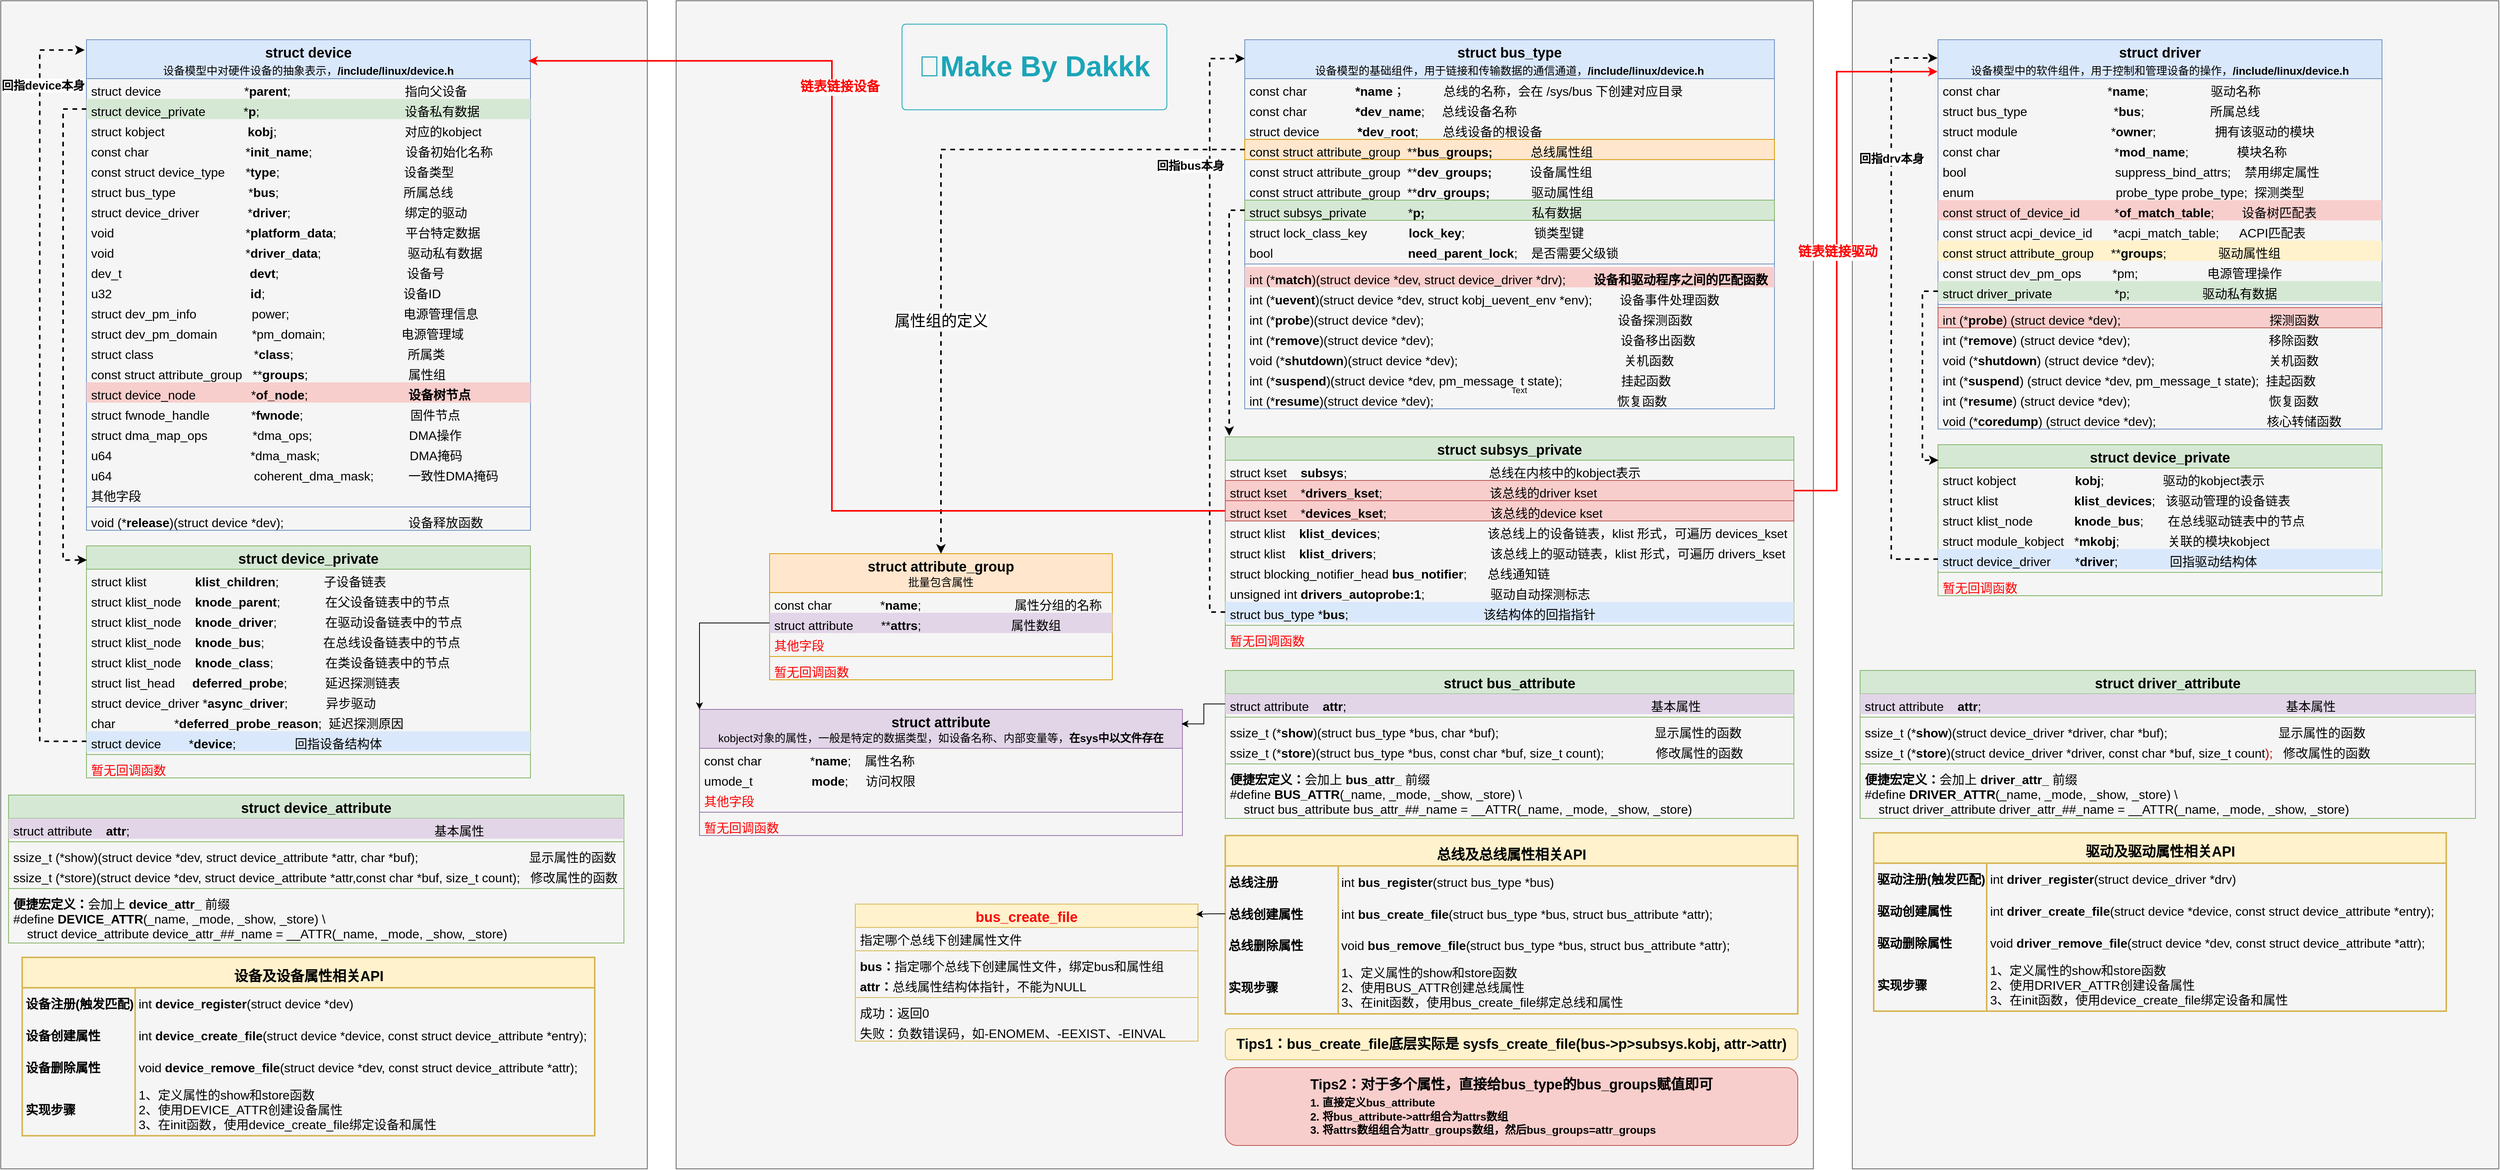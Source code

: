 <mxfile version="27.0.9">
  <diagram name="第 1 页" id="1hWWSLU3wfy6Ki6dxxS0">
    <mxGraphModel dx="5516" dy="1848" grid="1" gridSize="10" guides="1" tooltips="1" connect="1" arrows="1" fold="1" page="1" pageScale="1" pageWidth="1169" pageHeight="1654" math="0" shadow="0">
      <root>
        <mxCell id="0" />
        <mxCell id="1" parent="0" />
        <mxCell id="rqRY9B_rvkL0FamFJvvK-255" value="" style="rounded=0;whiteSpace=wrap;html=1;fillColor=#f5f5f5;strokeColor=#666666;fontColor=#333333;" parent="1" vertex="1">
          <mxGeometry x="-1547" y="30" width="830" height="1500" as="geometry" />
        </mxCell>
        <mxCell id="rqRY9B_rvkL0FamFJvvK-253" value="" style="rounded=0;whiteSpace=wrap;html=1;fillColor=#f5f5f5;strokeColor=#666666;fontColor=#333333;" parent="1" vertex="1">
          <mxGeometry x="-680" y="30" width="1460" height="1500" as="geometry" />
        </mxCell>
        <mxCell id="rqRY9B_rvkL0FamFJvvK-28" value="&lt;font style=&quot;font-size: 18px;&quot;&gt;struct bus_type&lt;br&gt;&lt;span style=&quot;font-size: 14px; font-weight: 400; text-align: left;&quot;&gt;设备模型的基础组件，用于链接和传输数据的通信通道，&lt;/span&gt;&lt;span style=&quot;font-size: 14px; text-align: left;&quot;&gt;/include/linux/device.h&lt;/span&gt;&lt;/font&gt;" style="swimlane;fontStyle=1;align=center;verticalAlign=top;childLayout=stackLayout;horizontal=1;startSize=50;horizontalStack=0;resizeParent=1;resizeParentMax=0;resizeLast=0;collapsible=1;marginBottom=0;whiteSpace=wrap;html=1;fontSize=16;strokeColor=#6c8ebf;fillColor=#dae8fc;" parent="1" vertex="1">
          <mxGeometry x="50" y="80" width="680" height="474" as="geometry">
            <mxRectangle x="20" y="90" width="400" height="60" as="alternateBounds" />
          </mxGeometry>
        </mxCell>
        <mxCell id="rqRY9B_rvkL0FamFJvvK-29" value="const char&amp;nbsp; &amp;nbsp; &amp;nbsp; &amp;nbsp; &amp;nbsp; &amp;nbsp; &amp;nbsp; &lt;b&gt;*name&lt;/b&gt;；&amp;nbsp; &amp;nbsp; &amp;nbsp; &amp;nbsp; &amp;nbsp; &amp;nbsp;总线的名称，会在 /sys/bus 下创建对应目录" style="text;strokeColor=none;fillColor=none;align=left;verticalAlign=top;spacingLeft=4;spacingRight=4;overflow=hidden;rotatable=1;points=[[0,0.5],[1,0.5]];portConstraint=eastwest;whiteSpace=wrap;html=1;fontSize=16;movable=1;resizable=1;deletable=1;editable=1;locked=0;connectable=1;" parent="rqRY9B_rvkL0FamFJvvK-28" vertex="1">
          <mxGeometry y="50" width="680" height="26" as="geometry" />
        </mxCell>
        <mxCell id="rqRY9B_rvkL0FamFJvvK-30" value="const char&amp;nbsp; &amp;nbsp; &amp;nbsp; &amp;nbsp; &amp;nbsp; &amp;nbsp; &amp;nbsp;&amp;nbsp;&lt;b&gt;*dev_name&lt;/b&gt;;&amp;nbsp; &amp;nbsp; &amp;nbsp;总线设备名称" style="text;strokeColor=none;fillColor=none;align=left;verticalAlign=top;spacingLeft=4;spacingRight=4;overflow=hidden;rotatable=1;points=[[0,0.5],[1,0.5]];portConstraint=eastwest;whiteSpace=wrap;html=1;fontSize=16;movable=1;resizable=1;deletable=1;editable=1;locked=0;connectable=1;" parent="rqRY9B_rvkL0FamFJvvK-28" vertex="1">
          <mxGeometry y="76" width="680" height="26" as="geometry" />
        </mxCell>
        <mxCell id="rqRY9B_rvkL0FamFJvvK-31" value="struct device&amp;nbsp; &amp;nbsp; &amp;nbsp; &amp;nbsp; &amp;nbsp; &amp;nbsp;&lt;b&gt;*dev_root&lt;/b&gt;;&amp;nbsp; &amp;nbsp; &amp;nbsp; &amp;nbsp;总线设备的根设备" style="text;strokeColor=none;fillColor=none;align=left;verticalAlign=top;spacingLeft=4;spacingRight=4;overflow=hidden;rotatable=0;points=[[0,0.5],[1,0.5]];portConstraint=eastwest;whiteSpace=wrap;html=1;fontSize=16;" parent="rqRY9B_rvkL0FamFJvvK-28" vertex="1">
          <mxGeometry y="102" width="680" height="26" as="geometry" />
        </mxCell>
        <mxCell id="rqRY9B_rvkL0FamFJvvK-32" value="const struct attribute_group&amp;nbsp; **&lt;b&gt;bus_groups;&amp;nbsp; &amp;nbsp; &amp;nbsp; &amp;nbsp; &amp;nbsp; &amp;nbsp;&lt;/b&gt;总线属性组" style="text;strokeColor=#d79b00;fillColor=#ffe6cc;align=left;verticalAlign=top;spacingLeft=4;spacingRight=4;overflow=hidden;rotatable=0;points=[[0,0.5],[1,0.5]];portConstraint=eastwest;whiteSpace=wrap;html=1;fontSize=16;" parent="rqRY9B_rvkL0FamFJvvK-28" vertex="1">
          <mxGeometry y="128" width="680" height="26" as="geometry" />
        </mxCell>
        <mxCell id="rqRY9B_rvkL0FamFJvvK-33" value="const struct attribute_group&amp;nbsp; **&lt;b&gt;dev_groups;&amp;nbsp; &amp;nbsp; &amp;nbsp; &amp;nbsp; &amp;nbsp; &amp;nbsp;&lt;/b&gt;设备属性组" style="text;strokeColor=none;fillColor=none;align=left;verticalAlign=top;spacingLeft=4;spacingRight=4;overflow=hidden;rotatable=0;points=[[0,0.5],[1,0.5]];portConstraint=eastwest;whiteSpace=wrap;html=1;fontSize=16;" parent="rqRY9B_rvkL0FamFJvvK-28" vertex="1">
          <mxGeometry y="154" width="680" height="26" as="geometry" />
        </mxCell>
        <mxCell id="rqRY9B_rvkL0FamFJvvK-34" value="const struct attribute_group&amp;nbsp; **&lt;b&gt;drv_groups;&amp;nbsp; &amp;nbsp; &amp;nbsp; &amp;nbsp; &amp;nbsp; &amp;nbsp;&amp;nbsp;&lt;/b&gt;驱动属性组" style="text;strokeColor=none;fillColor=none;align=left;verticalAlign=top;spacingLeft=4;spacingRight=4;overflow=hidden;rotatable=0;points=[[0,0.5],[1,0.5]];portConstraint=eastwest;whiteSpace=wrap;html=1;fontSize=16;" parent="rqRY9B_rvkL0FamFJvvK-28" vertex="1">
          <mxGeometry y="180" width="680" height="26" as="geometry" />
        </mxCell>
        <mxCell id="rqRY9B_rvkL0FamFJvvK-35" value="struct subsys_private&amp;nbsp; &amp;nbsp; &amp;nbsp; &amp;nbsp; &amp;nbsp; &amp;nbsp; *&lt;b&gt;p;&amp;nbsp; &amp;nbsp; &amp;nbsp; &amp;nbsp; &amp;nbsp; &amp;nbsp; &amp;nbsp; &amp;nbsp; &amp;nbsp; &amp;nbsp; &amp;nbsp; &amp;nbsp; &amp;nbsp; &amp;nbsp; &amp;nbsp; &amp;nbsp;&lt;/b&gt;私有数据" style="text;strokeColor=#82b366;fillColor=#d5e8d4;align=left;verticalAlign=top;spacingLeft=4;spacingRight=4;overflow=hidden;rotatable=0;points=[[0,0.5],[1,0.5]];portConstraint=eastwest;whiteSpace=wrap;html=1;fontSize=16;" parent="rqRY9B_rvkL0FamFJvvK-28" vertex="1">
          <mxGeometry y="206" width="680" height="26" as="geometry" />
        </mxCell>
        <mxCell id="rqRY9B_rvkL0FamFJvvK-36" value="struct lock_class_key&amp;nbsp; &amp;nbsp; &amp;nbsp; &amp;nbsp; &amp;nbsp; &amp;nbsp; &lt;b&gt;lock_key&lt;/b&gt;;&amp;nbsp; &amp;nbsp; &amp;nbsp; &amp;nbsp; &amp;nbsp; &amp;nbsp; &amp;nbsp; &amp;nbsp; &amp;nbsp; &amp;nbsp; 锁类型键" style="text;strokeColor=none;fillColor=none;align=left;verticalAlign=top;spacingLeft=4;spacingRight=4;overflow=hidden;rotatable=0;points=[[0,0.5],[1,0.5]];portConstraint=eastwest;whiteSpace=wrap;html=1;fontSize=16;" parent="rqRY9B_rvkL0FamFJvvK-28" vertex="1">
          <mxGeometry y="232" width="680" height="26" as="geometry" />
        </mxCell>
        <mxCell id="rqRY9B_rvkL0FamFJvvK-37" value="&lt;div&gt;bool&amp;nbsp; &amp;nbsp; &amp;nbsp; &amp;nbsp; &amp;nbsp; &amp;nbsp; &amp;nbsp; &amp;nbsp; &amp;nbsp; &amp;nbsp; &amp;nbsp; &amp;nbsp; &amp;nbsp; &amp;nbsp; &amp;nbsp; &amp;nbsp; &amp;nbsp; &amp;nbsp; &amp;nbsp; &amp;nbsp;&lt;b&gt;need_parent_lock&lt;/b&gt;;&amp;nbsp; &amp;nbsp; 是否需要父级锁&lt;/div&gt;&lt;div&gt;&lt;br&gt;&lt;/div&gt;" style="text;strokeColor=none;fillColor=none;align=left;verticalAlign=top;spacingLeft=4;spacingRight=4;overflow=hidden;rotatable=0;points=[[0,0.5],[1,0.5]];portConstraint=eastwest;whiteSpace=wrap;html=1;fontSize=16;" parent="rqRY9B_rvkL0FamFJvvK-28" vertex="1">
          <mxGeometry y="258" width="680" height="26" as="geometry" />
        </mxCell>
        <mxCell id="rqRY9B_rvkL0FamFJvvK-41" value="" style="line;strokeWidth=1;fillColor=#dae8fc;align=left;verticalAlign=middle;spacingTop=-1;spacingLeft=3;spacingRight=3;rotatable=0;labelPosition=right;points=[];portConstraint=eastwest;strokeColor=#6c8ebf;fontSize=16;" parent="rqRY9B_rvkL0FamFJvvK-28" vertex="1">
          <mxGeometry y="284" width="680" height="8" as="geometry" />
        </mxCell>
        <mxCell id="rqRY9B_rvkL0FamFJvvK-43" value="&lt;span style=&quot;font-weight: normal;&quot;&gt;int (*&lt;/span&gt;match&lt;span style=&quot;font-weight: normal;&quot;&gt;)(struct device *dev, struct device_driver *drv);&amp;nbsp; &amp;nbsp; &lt;/span&gt;&amp;nbsp; &amp;nbsp; 设备和驱动程序之间的匹配函数" style="text;strokeColor=none;fillColor=#f8cecc;align=left;verticalAlign=top;spacingLeft=4;spacingRight=4;overflow=hidden;rotatable=0;points=[[0,0.5],[1,0.5]];portConstraint=eastwest;whiteSpace=wrap;html=1;fontSize=16;fontStyle=1" parent="rqRY9B_rvkL0FamFJvvK-28" vertex="1">
          <mxGeometry y="292" width="680" height="26" as="geometry" />
        </mxCell>
        <mxCell id="rqRY9B_rvkL0FamFJvvK-44" value="int (*&lt;b&gt;uevent&lt;/b&gt;)(struct device *dev, struct kobj_uevent_env *env);&amp;nbsp; &amp;nbsp; &amp;nbsp; &amp;nbsp; 设备事件处理函数" style="text;strokeColor=none;fillColor=none;align=left;verticalAlign=top;spacingLeft=4;spacingRight=4;overflow=hidden;rotatable=0;points=[[0,0.5],[1,0.5]];portConstraint=eastwest;whiteSpace=wrap;html=1;fontSize=16;" parent="rqRY9B_rvkL0FamFJvvK-28" vertex="1">
          <mxGeometry y="318" width="680" height="26" as="geometry" />
        </mxCell>
        <mxCell id="rqRY9B_rvkL0FamFJvvK-45" value="int (*&lt;b&gt;probe&lt;/b&gt;)(struct device *dev);&amp;nbsp; &amp;nbsp; &amp;nbsp; &amp;nbsp; &amp;nbsp; &amp;nbsp; &amp;nbsp; &amp;nbsp; &amp;nbsp; &amp;nbsp; &amp;nbsp; &amp;nbsp; &amp;nbsp; &amp;nbsp; &amp;nbsp; &amp;nbsp; &amp;nbsp; &amp;nbsp; &amp;nbsp; &amp;nbsp; &amp;nbsp; &amp;nbsp; &amp;nbsp; &amp;nbsp; &amp;nbsp; &amp;nbsp; &amp;nbsp; &amp;nbsp; 设备探测函数" style="text;strokeColor=none;fillColor=none;align=left;verticalAlign=top;spacingLeft=4;spacingRight=4;overflow=hidden;rotatable=0;points=[[0,0.5],[1,0.5]];portConstraint=eastwest;whiteSpace=wrap;html=1;fontSize=16;" parent="rqRY9B_rvkL0FamFJvvK-28" vertex="1">
          <mxGeometry y="344" width="680" height="26" as="geometry" />
        </mxCell>
        <mxCell id="rqRY9B_rvkL0FamFJvvK-46" value="int (*&lt;b&gt;remove&lt;/b&gt;)(struct device *dev);&amp;nbsp; &amp;nbsp; &amp;nbsp; &amp;nbsp; &amp;nbsp; &amp;nbsp; &amp;nbsp; &amp;nbsp; &amp;nbsp; &amp;nbsp; &amp;nbsp; &amp;nbsp; &amp;nbsp; &amp;nbsp; &amp;nbsp; &amp;nbsp; &amp;nbsp; &amp;nbsp; &amp;nbsp; &amp;nbsp; &amp;nbsp; &amp;nbsp; &amp;nbsp; &amp;nbsp; &amp;nbsp; &amp;nbsp; &amp;nbsp; 设备移出函数" style="text;strokeColor=none;fillColor=none;align=left;verticalAlign=top;spacingLeft=4;spacingRight=4;overflow=hidden;rotatable=0;points=[[0,0.5],[1,0.5]];portConstraint=eastwest;whiteSpace=wrap;html=1;fontSize=16;" parent="rqRY9B_rvkL0FamFJvvK-28" vertex="1">
          <mxGeometry y="370" width="680" height="26" as="geometry" />
        </mxCell>
        <mxCell id="rqRY9B_rvkL0FamFJvvK-47" value="void (*&lt;b&gt;shutdown&lt;/b&gt;)(struct device *dev);&amp;nbsp; &amp;nbsp; &amp;nbsp; &amp;nbsp; &amp;nbsp; &amp;nbsp; &amp;nbsp; &amp;nbsp; &amp;nbsp; &amp;nbsp; &amp;nbsp; &amp;nbsp; &amp;nbsp; &amp;nbsp; &amp;nbsp; &amp;nbsp; &amp;nbsp; &amp;nbsp; &amp;nbsp; &amp;nbsp; &amp;nbsp; &amp;nbsp; &amp;nbsp; &amp;nbsp; 关机函数" style="text;strokeColor=none;fillColor=none;align=left;verticalAlign=top;spacingLeft=4;spacingRight=4;overflow=hidden;rotatable=0;points=[[0,0.5],[1,0.5]];portConstraint=eastwest;whiteSpace=wrap;html=1;fontSize=16;" parent="rqRY9B_rvkL0FamFJvvK-28" vertex="1">
          <mxGeometry y="396" width="680" height="26" as="geometry" />
        </mxCell>
        <mxCell id="rqRY9B_rvkL0FamFJvvK-48" value="int (*&lt;b&gt;suspend&lt;/b&gt;)(struct device *dev, pm_message_t state);&amp;nbsp; &amp;nbsp; &amp;nbsp; &amp;nbsp; &amp;nbsp; &amp;nbsp; &amp;nbsp; &amp;nbsp; &amp;nbsp;挂起函数" style="text;strokeColor=none;fillColor=none;align=left;verticalAlign=top;spacingLeft=4;spacingRight=4;overflow=hidden;rotatable=0;points=[[0,0.5],[1,0.5]];portConstraint=eastwest;whiteSpace=wrap;html=1;fontSize=16;" parent="rqRY9B_rvkL0FamFJvvK-28" vertex="1">
          <mxGeometry y="422" width="680" height="26" as="geometry" />
        </mxCell>
        <mxCell id="rqRY9B_rvkL0FamFJvvK-49" value="int (*&lt;b&gt;resume&lt;/b&gt;)(struct device *dev);&amp;nbsp; &amp;nbsp; &amp;nbsp; &amp;nbsp; &amp;nbsp; &amp;nbsp; &amp;nbsp; &amp;nbsp; &amp;nbsp; &amp;nbsp; &amp;nbsp; &amp;nbsp; &amp;nbsp; &amp;nbsp; &amp;nbsp; &amp;nbsp; &amp;nbsp; &amp;nbsp; &amp;nbsp; &amp;nbsp; &amp;nbsp; &amp;nbsp; &amp;nbsp; &amp;nbsp; &amp;nbsp; &amp;nbsp; &amp;nbsp;恢复函数" style="text;strokeColor=none;fillColor=none;align=left;verticalAlign=top;spacingLeft=4;spacingRight=4;overflow=hidden;rotatable=0;points=[[0,0.5],[1,0.5]];portConstraint=eastwest;whiteSpace=wrap;html=1;fontSize=16;" parent="rqRY9B_rvkL0FamFJvvK-28" vertex="1">
          <mxGeometry y="448" width="680" height="26" as="geometry" />
        </mxCell>
        <mxCell id="rqRY9B_rvkL0FamFJvvK-50" value="&lt;span style=&quot;font-size: 18px;&quot;&gt;struct subsys_private&lt;/span&gt;" style="swimlane;fontStyle=1;align=center;verticalAlign=top;childLayout=stackLayout;horizontal=1;startSize=30;horizontalStack=0;resizeParent=1;resizeParentMax=0;resizeLast=0;collapsible=1;marginBottom=0;whiteSpace=wrap;html=1;fillColor=#d5e8d4;strokeColor=#82b366;" parent="1" vertex="1">
          <mxGeometry x="25" y="590" width="730" height="272" as="geometry">
            <mxRectangle x="20" y="530" width="180" height="50" as="alternateBounds" />
          </mxGeometry>
        </mxCell>
        <mxCell id="rqRY9B_rvkL0FamFJvvK-51" value="&lt;span style=&quot;font-size: 16px;&quot;&gt;struct kset&amp;nbsp; &amp;nbsp; &lt;b&gt;subsys&lt;/b&gt;;&amp;nbsp; &amp;nbsp; &amp;nbsp; &amp;nbsp; &amp;nbsp; &amp;nbsp; &amp;nbsp; &amp;nbsp; &amp;nbsp; &amp;nbsp; &amp;nbsp; &amp;nbsp; &amp;nbsp; &amp;nbsp; &amp;nbsp; &amp;nbsp; &amp;nbsp; &amp;nbsp; &amp;nbsp; &amp;nbsp; &amp;nbsp;总线在内核中的kobject表示&lt;/span&gt;" style="text;strokeColor=none;fillColor=none;align=left;verticalAlign=top;spacingLeft=4;spacingRight=4;overflow=hidden;rotatable=0;points=[[0,0.5],[1,0.5]];portConstraint=eastwest;whiteSpace=wrap;html=1;" parent="rqRY9B_rvkL0FamFJvvK-50" vertex="1">
          <mxGeometry y="30" width="730" height="26" as="geometry" />
        </mxCell>
        <mxCell id="rqRY9B_rvkL0FamFJvvK-52" value="&lt;span style=&quot;font-size: 16px;&quot;&gt;struct kset&amp;nbsp; &amp;nbsp; *&lt;b&gt;drivers_kset&lt;/b&gt;;&amp;nbsp; &amp;nbsp; &amp;nbsp; &amp;nbsp; &amp;nbsp; &amp;nbsp; &amp;nbsp; &amp;nbsp; &amp;nbsp; &amp;nbsp; &amp;nbsp; &amp;nbsp; &amp;nbsp; &amp;nbsp; &amp;nbsp; &amp;nbsp;该总线的driver kset&lt;/span&gt;" style="text;strokeColor=#b85450;fillColor=#f8cecc;align=left;verticalAlign=top;spacingLeft=4;spacingRight=4;overflow=hidden;rotatable=0;points=[[0,0.5],[1,0.5]];portConstraint=eastwest;whiteSpace=wrap;html=1;" parent="rqRY9B_rvkL0FamFJvvK-50" vertex="1">
          <mxGeometry y="56" width="730" height="26" as="geometry" />
        </mxCell>
        <mxCell id="rqRY9B_rvkL0FamFJvvK-53" value="&lt;span style=&quot;font-size: 16px;&quot;&gt;struct kset&amp;nbsp; &amp;nbsp; *&lt;b&gt;devices_kset&lt;/b&gt;;&amp;nbsp; &amp;nbsp; &amp;nbsp; &amp;nbsp; &amp;nbsp; &amp;nbsp; &amp;nbsp; &amp;nbsp; &amp;nbsp; &amp;nbsp; &amp;nbsp; &amp;nbsp; &amp;nbsp; &amp;nbsp; &amp;nbsp; 该总线的device kset&lt;/span&gt;" style="text;strokeColor=#b85450;fillColor=#f8cecc;align=left;verticalAlign=top;spacingLeft=4;spacingRight=4;overflow=hidden;rotatable=0;points=[[0,0.5],[1,0.5]];portConstraint=eastwest;whiteSpace=wrap;html=1;" parent="rqRY9B_rvkL0FamFJvvK-50" vertex="1">
          <mxGeometry y="82" width="730" height="26" as="geometry" />
        </mxCell>
        <mxCell id="rqRY9B_rvkL0FamFJvvK-54" value="&lt;span style=&quot;font-size: 16px;&quot;&gt;struct klist&amp;nbsp; &amp;nbsp; &lt;b&gt;klist_devices&lt;/b&gt;;&amp;nbsp; &amp;nbsp; &amp;nbsp; &amp;nbsp; &amp;nbsp; &amp;nbsp; &amp;nbsp; &amp;nbsp; &amp;nbsp; &amp;nbsp; &amp;nbsp; &amp;nbsp; &amp;nbsp; &amp;nbsp; &amp;nbsp; &amp;nbsp;该总线上的设备链表，klist 形式，可遍历 devices_kset&lt;/span&gt;" style="text;strokeColor=none;fillColor=none;align=left;verticalAlign=top;spacingLeft=4;spacingRight=4;overflow=hidden;rotatable=0;points=[[0,0.5],[1,0.5]];portConstraint=eastwest;whiteSpace=wrap;html=1;" parent="rqRY9B_rvkL0FamFJvvK-50" vertex="1">
          <mxGeometry y="108" width="730" height="26" as="geometry" />
        </mxCell>
        <mxCell id="rqRY9B_rvkL0FamFJvvK-64" value="&lt;span style=&quot;font-size: 16px;&quot;&gt;struct klist&amp;nbsp; &amp;nbsp; &lt;b&gt;klist_drivers&lt;/b&gt;;&amp;nbsp; &amp;nbsp; &amp;nbsp; &amp;nbsp; &amp;nbsp; &amp;nbsp; &amp;nbsp; &amp;nbsp; &amp;nbsp; &amp;nbsp; &amp;nbsp; &amp;nbsp; &amp;nbsp; &amp;nbsp; &amp;nbsp; &amp;nbsp; &amp;nbsp;该总线上的驱动链表，klist 形式，可遍历 drivers_kset&lt;/span&gt;" style="text;strokeColor=none;fillColor=none;align=left;verticalAlign=top;spacingLeft=4;spacingRight=4;overflow=hidden;rotatable=0;points=[[0,0.5],[1,0.5]];portConstraint=eastwest;whiteSpace=wrap;html=1;" parent="rqRY9B_rvkL0FamFJvvK-50" vertex="1">
          <mxGeometry y="134" width="730" height="26" as="geometry" />
        </mxCell>
        <mxCell id="rqRY9B_rvkL0FamFJvvK-61" value="&lt;span style=&quot;font-size: 16px;&quot;&gt;struct blocking_notifier_head &lt;b&gt;bus_notifier&lt;/b&gt;;&amp;nbsp; &amp;nbsp; &amp;nbsp; 总线通知链&lt;/span&gt;" style="text;strokeColor=none;fillColor=none;align=left;verticalAlign=top;spacingLeft=4;spacingRight=4;overflow=hidden;rotatable=0;points=[[0,0.5],[1,0.5]];portConstraint=eastwest;whiteSpace=wrap;html=1;" parent="rqRY9B_rvkL0FamFJvvK-50" vertex="1">
          <mxGeometry y="160" width="730" height="26" as="geometry" />
        </mxCell>
        <mxCell id="rqRY9B_rvkL0FamFJvvK-63" value="&lt;span style=&quot;font-size: 16px;&quot;&gt;unsigned int &lt;b&gt;drivers_autoprobe:1&lt;/b&gt;;&amp;nbsp; &amp;nbsp; &amp;nbsp; &amp;nbsp; &amp;nbsp; &amp;nbsp; &amp;nbsp; &amp;nbsp; &amp;nbsp; &amp;nbsp;驱动自动探测标志&lt;/span&gt;" style="text;strokeColor=none;fillColor=none;align=left;verticalAlign=top;spacingLeft=4;spacingRight=4;overflow=hidden;rotatable=0;points=[[0,0.5],[1,0.5]];portConstraint=eastwest;whiteSpace=wrap;html=1;" parent="rqRY9B_rvkL0FamFJvvK-50" vertex="1">
          <mxGeometry y="186" width="730" height="26" as="geometry" />
        </mxCell>
        <mxCell id="rqRY9B_rvkL0FamFJvvK-62" value="&lt;span style=&quot;font-size: 16px;&quot;&gt;struct bus_type *&lt;b&gt;bus&lt;/b&gt;;&amp;nbsp; &amp;nbsp; &amp;nbsp; &amp;nbsp; &amp;nbsp; &amp;nbsp; &amp;nbsp; &amp;nbsp; &amp;nbsp; &amp;nbsp; &amp;nbsp; &amp;nbsp; &amp;nbsp; &amp;nbsp; &amp;nbsp; &amp;nbsp; &amp;nbsp; &amp;nbsp; &amp;nbsp; &amp;nbsp;该结构体的回指指针&lt;/span&gt;" style="text;strokeColor=none;fillColor=#dae8fc;align=left;verticalAlign=top;spacingLeft=4;spacingRight=4;overflow=hidden;rotatable=0;points=[[0,0.5],[1,0.5]];portConstraint=eastwest;whiteSpace=wrap;html=1;" parent="rqRY9B_rvkL0FamFJvvK-50" vertex="1">
          <mxGeometry y="212" width="730" height="26" as="geometry" />
        </mxCell>
        <mxCell id="rqRY9B_rvkL0FamFJvvK-55" value="" style="line;strokeWidth=1;fillColor=none;align=left;verticalAlign=middle;spacingTop=-1;spacingLeft=3;spacingRight=3;rotatable=0;labelPosition=right;points=[];portConstraint=eastwest;strokeColor=inherit;" parent="rqRY9B_rvkL0FamFJvvK-50" vertex="1">
          <mxGeometry y="238" width="730" height="8" as="geometry" />
        </mxCell>
        <mxCell id="rqRY9B_rvkL0FamFJvvK-56" value="&lt;span style=&quot;color: rgb(255, 0, 0); font-size: 16px;&quot;&gt;暂无回调函数&lt;/span&gt;" style="text;strokeColor=none;fillColor=none;align=left;verticalAlign=top;spacingLeft=4;spacingRight=4;overflow=hidden;rotatable=0;points=[[0,0.5],[1,0.5]];portConstraint=eastwest;whiteSpace=wrap;html=1;" parent="rqRY9B_rvkL0FamFJvvK-50" vertex="1">
          <mxGeometry y="246" width="730" height="26" as="geometry" />
        </mxCell>
        <mxCell id="rqRY9B_rvkL0FamFJvvK-65" style="edgeStyle=orthogonalEdgeStyle;rounded=0;orthogonalLoop=1;jettySize=auto;html=1;entryX=0.007;entryY=-0.005;entryDx=0;entryDy=0;entryPerimeter=0;strokeWidth=2;dashed=1;" parent="1" source="rqRY9B_rvkL0FamFJvvK-35" target="rqRY9B_rvkL0FamFJvvK-50" edge="1">
          <mxGeometry relative="1" as="geometry">
            <mxPoint x="20.0" y="610" as="targetPoint" />
          </mxGeometry>
        </mxCell>
        <mxCell id="rqRY9B_rvkL0FamFJvvK-66" style="edgeStyle=orthogonalEdgeStyle;rounded=0;orthogonalLoop=1;jettySize=auto;html=1;entryX=0;entryY=0.051;entryDx=0;entryDy=0;entryPerimeter=0;strokeWidth=2;dashed=1;" parent="1" source="rqRY9B_rvkL0FamFJvvK-62" target="rqRY9B_rvkL0FamFJvvK-28" edge="1">
          <mxGeometry relative="1" as="geometry" />
        </mxCell>
        <mxCell id="rqRY9B_rvkL0FamFJvvK-67" value="&lt;font style=&quot;font-size: 15px;&quot;&gt;&lt;b&gt;回指bus本身&lt;/b&gt;&lt;/font&gt;" style="edgeLabel;html=1;align=center;verticalAlign=middle;resizable=0;points=[];" parent="rqRY9B_rvkL0FamFJvvK-66" vertex="1" connectable="0">
          <mxGeometry x="0.54" y="1" relative="1" as="geometry">
            <mxPoint x="-24" y="3" as="offset" />
          </mxGeometry>
        </mxCell>
        <mxCell id="rqRY9B_rvkL0FamFJvvK-69" value="&lt;span style=&quot;font-size: 18px;&quot;&gt;struct bus_attribute&lt;/span&gt;" style="swimlane;fontStyle=1;align=center;verticalAlign=top;childLayout=stackLayout;horizontal=1;startSize=30;horizontalStack=0;resizeParent=1;resizeParentMax=0;resizeLast=0;collapsible=1;marginBottom=0;whiteSpace=wrap;html=1;fillColor=#d5e8d4;strokeColor=#82b366;" parent="1" vertex="1">
          <mxGeometry x="25" y="890" width="730" height="190" as="geometry">
            <mxRectangle x="20" y="530" width="180" height="50" as="alternateBounds" />
          </mxGeometry>
        </mxCell>
        <mxCell id="rqRY9B_rvkL0FamFJvvK-70" value="&lt;span style=&quot;font-size: 16px;&quot;&gt;struct attribute&amp;nbsp; &amp;nbsp; &lt;b&gt;attr&lt;/b&gt;;&amp;nbsp; &amp;nbsp; &amp;nbsp; &amp;nbsp; &amp;nbsp; &amp;nbsp; &amp;nbsp; &amp;nbsp; &amp;nbsp; &amp;nbsp; &amp;nbsp; &amp;nbsp; &amp;nbsp; &amp;nbsp; &amp;nbsp; &amp;nbsp; &amp;nbsp; &amp;nbsp; &amp;nbsp; &amp;nbsp; &amp;nbsp; &amp;nbsp; &amp;nbsp; &amp;nbsp; &amp;nbsp; &amp;nbsp; &amp;nbsp; &amp;nbsp; &amp;nbsp; &amp;nbsp; &amp;nbsp; &amp;nbsp; &amp;nbsp; &amp;nbsp; &amp;nbsp; &amp;nbsp; &amp;nbsp; &amp;nbsp; &amp;nbsp; &amp;nbsp; &amp;nbsp; &amp;nbsp; &amp;nbsp; &amp;nbsp; 基本属性&lt;/span&gt;" style="text;strokeColor=none;fillColor=#e1d5e7;align=left;verticalAlign=top;spacingLeft=4;spacingRight=4;overflow=hidden;rotatable=0;points=[[0,0.5],[1,0.5]];portConstraint=eastwest;whiteSpace=wrap;html=1;" parent="rqRY9B_rvkL0FamFJvvK-69" vertex="1">
          <mxGeometry y="30" width="730" height="26" as="geometry" />
        </mxCell>
        <mxCell id="rqRY9B_rvkL0FamFJvvK-78" value="" style="line;strokeWidth=1;fillColor=none;align=left;verticalAlign=middle;spacingTop=-1;spacingLeft=3;spacingRight=3;rotatable=0;labelPosition=right;points=[];portConstraint=eastwest;strokeColor=inherit;" parent="rqRY9B_rvkL0FamFJvvK-69" vertex="1">
          <mxGeometry y="56" width="730" height="8" as="geometry" />
        </mxCell>
        <mxCell id="rqRY9B_rvkL0FamFJvvK-80" value="&lt;span style=&quot;font-size: 16px;&quot;&gt;ssize_t (*&lt;b&gt;show&lt;/b&gt;)(struct bus_type *bus, char *buf);&amp;nbsp; &amp;nbsp; &amp;nbsp; &amp;nbsp; &amp;nbsp; &amp;nbsp; &amp;nbsp; &amp;nbsp; &amp;nbsp; &amp;nbsp; &amp;nbsp; &amp;nbsp; &amp;nbsp; &amp;nbsp; &amp;nbsp; &amp;nbsp; &amp;nbsp; &amp;nbsp; &amp;nbsp; &amp;nbsp; &amp;nbsp; &amp;nbsp; &amp;nbsp;显示属性的函数&lt;/span&gt;" style="text;strokeColor=none;fillColor=none;align=left;verticalAlign=top;spacingLeft=4;spacingRight=4;overflow=hidden;rotatable=0;points=[[0,0.5],[1,0.5]];portConstraint=eastwest;whiteSpace=wrap;html=1;" parent="rqRY9B_rvkL0FamFJvvK-69" vertex="1">
          <mxGeometry y="64" width="730" height="26" as="geometry" />
        </mxCell>
        <mxCell id="rqRY9B_rvkL0FamFJvvK-81" value="&lt;span style=&quot;font-size: 16px;&quot;&gt;ssize_t (*&lt;b&gt;store&lt;/b&gt;)(struct bus_type *bus, const char *buf, size_t count);&amp;nbsp; &amp;nbsp; &amp;nbsp; &amp;nbsp; &amp;nbsp; &amp;nbsp; &amp;nbsp; &amp;nbsp;修改属性的函数&lt;/span&gt;" style="text;strokeColor=none;fillColor=none;align=left;verticalAlign=top;spacingLeft=4;spacingRight=4;overflow=hidden;rotatable=0;points=[[0,0.5],[1,0.5]];portConstraint=eastwest;whiteSpace=wrap;html=1;" parent="rqRY9B_rvkL0FamFJvvK-69" vertex="1">
          <mxGeometry y="90" width="730" height="26" as="geometry" />
        </mxCell>
        <mxCell id="rqRY9B_rvkL0FamFJvvK-83" value="" style="line;strokeWidth=1;fillColor=none;align=left;verticalAlign=middle;spacingTop=-1;spacingLeft=3;spacingRight=3;rotatable=0;labelPosition=right;points=[];portConstraint=eastwest;strokeColor=inherit;" parent="rqRY9B_rvkL0FamFJvvK-69" vertex="1">
          <mxGeometry y="116" width="730" height="8" as="geometry" />
        </mxCell>
        <mxCell id="rqRY9B_rvkL0FamFJvvK-84" value="&lt;div&gt;&lt;span style=&quot;font-size: 16px;&quot;&gt;&lt;b&gt;便捷宏定义：&lt;/b&gt;会加上&amp;nbsp;&lt;b&gt;bus_attr_&amp;nbsp;&lt;/b&gt;前缀&lt;br&gt;#define &lt;b&gt;BUS_ATTR&lt;/b&gt;(_name, _mode, _show, _store) \&lt;/span&gt;&lt;/div&gt;&lt;div&gt;&lt;span style=&quot;font-size: 16px;&quot;&gt;&amp;nbsp; &amp;nbsp; struct bus_attribute bus_attr_##_name = __ATTR(_name, _mode, _show, _store)&lt;/span&gt;&lt;/div&gt;" style="text;strokeColor=none;fillColor=none;align=left;verticalAlign=top;spacingLeft=4;spacingRight=4;overflow=hidden;rotatable=0;points=[[0,0.5],[1,0.5]];portConstraint=eastwest;whiteSpace=wrap;html=1;" parent="rqRY9B_rvkL0FamFJvvK-69" vertex="1">
          <mxGeometry y="124" width="730" height="66" as="geometry" />
        </mxCell>
        <mxCell id="rqRY9B_rvkL0FamFJvvK-85" value="&lt;span style=&quot;font-size: 18px;&quot;&gt;struct attribute&lt;/span&gt;&lt;br style=&quot;font-size: 18px;&quot;&gt;&lt;span style=&quot;font-size: 14px; font-weight: 400;&quot;&gt;kobject对象的属性，一般是特定的数据类型，如设备名称、内部变量等，&lt;/span&gt;&lt;span style=&quot;font-size: 14px;&quot;&gt;在sys中以文件存在&lt;/span&gt;" style="swimlane;fontStyle=1;align=center;verticalAlign=top;childLayout=stackLayout;horizontal=1;startSize=50;horizontalStack=0;resizeParent=1;resizeParentMax=0;resizeLast=0;collapsible=1;marginBottom=0;whiteSpace=wrap;html=1;fillColor=#e1d5e7;strokeColor=#9673a6;" parent="1" vertex="1">
          <mxGeometry x="-650" y="940" width="620" height="162" as="geometry">
            <mxRectangle x="20" y="960" width="220" height="50" as="alternateBounds" />
          </mxGeometry>
        </mxCell>
        <mxCell id="rqRY9B_rvkL0FamFJvvK-86" value="&lt;span style=&quot;font-size: 16px;&quot;&gt;const char&amp;nbsp; &amp;nbsp; &amp;nbsp; &amp;nbsp; &amp;nbsp; &amp;nbsp; &amp;nbsp; *&lt;b&gt;name&lt;/b&gt;;&amp;nbsp; &amp;nbsp; 属性名称&lt;/span&gt;" style="text;strokeColor=none;fillColor=none;align=left;verticalAlign=top;spacingLeft=4;spacingRight=4;overflow=hidden;rotatable=0;points=[[0,0.5],[1,0.5]];portConstraint=eastwest;whiteSpace=wrap;html=1;" parent="rqRY9B_rvkL0FamFJvvK-85" vertex="1">
          <mxGeometry y="50" width="620" height="26" as="geometry" />
        </mxCell>
        <mxCell id="rqRY9B_rvkL0FamFJvvK-87" value="&lt;span style=&quot;font-size: 16px;&quot;&gt;umode_t&amp;nbsp; &amp;nbsp; &amp;nbsp; &amp;nbsp; &amp;nbsp; &amp;nbsp; &amp;nbsp; &amp;nbsp; &amp;nbsp;&lt;b&gt;mode&lt;/b&gt;;&amp;nbsp; &amp;nbsp; &amp;nbsp;访问权限&lt;/span&gt;" style="text;strokeColor=none;fillColor=none;align=left;verticalAlign=top;spacingLeft=4;spacingRight=4;overflow=hidden;rotatable=0;points=[[0,0.5],[1,0.5]];portConstraint=eastwest;whiteSpace=wrap;html=1;" parent="rqRY9B_rvkL0FamFJvvK-85" vertex="1">
          <mxGeometry y="76" width="620" height="26" as="geometry" />
        </mxCell>
        <mxCell id="rqRY9B_rvkL0FamFJvvK-88" value="&lt;span style=&quot;font-size: 16px;&quot;&gt;&lt;font style=&quot;color: light-dark(rgb(255, 0, 0), rgb(255, 255, 255));&quot;&gt;其他字段&lt;/font&gt;&lt;/span&gt;" style="text;strokeColor=none;fillColor=none;align=left;verticalAlign=top;spacingLeft=4;spacingRight=4;overflow=hidden;rotatable=0;points=[[0,0.5],[1,0.5]];portConstraint=eastwest;whiteSpace=wrap;html=1;" parent="rqRY9B_rvkL0FamFJvvK-85" vertex="1">
          <mxGeometry y="102" width="620" height="26" as="geometry" />
        </mxCell>
        <mxCell id="rqRY9B_rvkL0FamFJvvK-89" value="" style="line;strokeWidth=1;fillColor=none;align=left;verticalAlign=middle;spacingTop=-1;spacingLeft=3;spacingRight=3;rotatable=0;labelPosition=right;points=[];portConstraint=eastwest;strokeColor=inherit;" parent="rqRY9B_rvkL0FamFJvvK-85" vertex="1">
          <mxGeometry y="128" width="620" height="8" as="geometry" />
        </mxCell>
        <mxCell id="rqRY9B_rvkL0FamFJvvK-90" value="&lt;span style=&quot;font-size: 16px;&quot;&gt;&lt;font style=&quot;color: light-dark(rgb(255, 0, 0), rgb(255, 255, 255));&quot;&gt;暂无回调函数&lt;/font&gt;&lt;/span&gt;" style="text;strokeColor=none;fillColor=none;align=left;verticalAlign=top;spacingLeft=4;spacingRight=4;overflow=hidden;rotatable=0;points=[[0,0.5],[1,0.5]];portConstraint=eastwest;whiteSpace=wrap;html=1;" parent="rqRY9B_rvkL0FamFJvvK-85" vertex="1">
          <mxGeometry y="136" width="620" height="26" as="geometry" />
        </mxCell>
        <mxCell id="rqRY9B_rvkL0FamFJvvK-91" value="&lt;span style=&quot;font-size: 18px;&quot;&gt;struct attribute_group&lt;/span&gt;&lt;br style=&quot;font-size: 18px;&quot;&gt;&lt;span style=&quot;font-size: 14px; font-weight: 400;&quot;&gt;批量包含属性&lt;/span&gt;" style="swimlane;fontStyle=1;align=center;verticalAlign=top;childLayout=stackLayout;horizontal=1;startSize=50;horizontalStack=0;resizeParent=1;resizeParentMax=0;resizeLast=0;collapsible=1;marginBottom=0;whiteSpace=wrap;html=1;fillColor=#ffe6cc;strokeColor=#d79b00;" parent="1" vertex="1">
          <mxGeometry x="-560" y="740" width="440" height="162" as="geometry">
            <mxRectangle x="20" y="960" width="220" height="50" as="alternateBounds" />
          </mxGeometry>
        </mxCell>
        <mxCell id="rqRY9B_rvkL0FamFJvvK-92" value="&lt;span style=&quot;font-size: 16px;&quot;&gt;const char&amp;nbsp; &amp;nbsp; &amp;nbsp; &amp;nbsp; &amp;nbsp; &amp;nbsp; &amp;nbsp; *&lt;b&gt;name&lt;/b&gt;;&amp;nbsp; &amp;nbsp; &amp;nbsp; &amp;nbsp; &amp;nbsp; &amp;nbsp; &amp;nbsp; &amp;nbsp; &amp;nbsp; &amp;nbsp; &amp;nbsp; &amp;nbsp; &amp;nbsp; &amp;nbsp;属性分组的名称&lt;/span&gt;" style="text;strokeColor=none;fillColor=none;align=left;verticalAlign=top;spacingLeft=4;spacingRight=4;overflow=hidden;rotatable=0;points=[[0,0.5],[1,0.5]];portConstraint=eastwest;whiteSpace=wrap;html=1;" parent="rqRY9B_rvkL0FamFJvvK-91" vertex="1">
          <mxGeometry y="50" width="440" height="26" as="geometry" />
        </mxCell>
        <mxCell id="rqRY9B_rvkL0FamFJvvK-93" value="&lt;span style=&quot;font-size: 16px;&quot;&gt;struct attribute&amp;nbsp; &amp;nbsp; &amp;nbsp; &amp;nbsp; **&lt;/span&gt;&lt;b style=&quot;font-size: 16px;&quot;&gt;attrs&lt;/b&gt;&lt;span style=&quot;font-size: 16px;&quot;&gt;;&amp;nbsp; &amp;nbsp; &amp;nbsp; &amp;nbsp; &amp;nbsp; &amp;nbsp; &amp;nbsp; &amp;nbsp; &amp;nbsp; &amp;nbsp; &amp;nbsp; &amp;nbsp; &amp;nbsp; 属性数组&lt;/span&gt;" style="text;strokeColor=none;fillColor=#e1d5e7;align=left;verticalAlign=top;spacingLeft=4;spacingRight=4;overflow=hidden;rotatable=0;points=[[0,0.5],[1,0.5]];portConstraint=eastwest;whiteSpace=wrap;html=1;" parent="rqRY9B_rvkL0FamFJvvK-91" vertex="1">
          <mxGeometry y="76" width="440" height="26" as="geometry" />
        </mxCell>
        <mxCell id="rqRY9B_rvkL0FamFJvvK-94" value="&lt;span style=&quot;font-size: 16px;&quot;&gt;&lt;font style=&quot;color: light-dark(rgb(255, 0, 0), rgb(255, 255, 255));&quot;&gt;其他字段&lt;/font&gt;&lt;/span&gt;" style="text;strokeColor=none;fillColor=none;align=left;verticalAlign=top;spacingLeft=4;spacingRight=4;overflow=hidden;rotatable=0;points=[[0,0.5],[1,0.5]];portConstraint=eastwest;whiteSpace=wrap;html=1;" parent="rqRY9B_rvkL0FamFJvvK-91" vertex="1">
          <mxGeometry y="102" width="440" height="26" as="geometry" />
        </mxCell>
        <mxCell id="rqRY9B_rvkL0FamFJvvK-95" value="" style="line;strokeWidth=1;fillColor=none;align=left;verticalAlign=middle;spacingTop=-1;spacingLeft=3;spacingRight=3;rotatable=0;labelPosition=right;points=[];portConstraint=eastwest;strokeColor=inherit;" parent="rqRY9B_rvkL0FamFJvvK-91" vertex="1">
          <mxGeometry y="128" width="440" height="8" as="geometry" />
        </mxCell>
        <mxCell id="rqRY9B_rvkL0FamFJvvK-96" value="&lt;span style=&quot;font-size: 16px;&quot;&gt;&lt;font style=&quot;color: light-dark(rgb(255, 0, 0), rgb(255, 255, 255));&quot;&gt;暂无回调函数&lt;/font&gt;&lt;/span&gt;" style="text;strokeColor=none;fillColor=none;align=left;verticalAlign=top;spacingLeft=4;spacingRight=4;overflow=hidden;rotatable=0;points=[[0,0.5],[1,0.5]];portConstraint=eastwest;whiteSpace=wrap;html=1;" parent="rqRY9B_rvkL0FamFJvvK-91" vertex="1">
          <mxGeometry y="136" width="440" height="26" as="geometry" />
        </mxCell>
        <mxCell id="rqRY9B_rvkL0FamFJvvK-97" style="edgeStyle=orthogonalEdgeStyle;rounded=0;orthogonalLoop=1;jettySize=auto;html=1;entryX=0.5;entryY=0;entryDx=0;entryDy=0;dashed=1;strokeWidth=2;" parent="1" source="rqRY9B_rvkL0FamFJvvK-32" target="rqRY9B_rvkL0FamFJvvK-91" edge="1">
          <mxGeometry relative="1" as="geometry" />
        </mxCell>
        <mxCell id="rqRY9B_rvkL0FamFJvvK-98" value="&lt;font style=&quot;font-size: 20px;&quot;&gt;属性组的定义&lt;/font&gt;" style="edgeLabel;html=1;align=center;verticalAlign=middle;resizable=0;points=[];" parent="rqRY9B_rvkL0FamFJvvK-97" vertex="1" connectable="0">
          <mxGeometry x="0.34" relative="1" as="geometry">
            <mxPoint as="offset" />
          </mxGeometry>
        </mxCell>
        <mxCell id="rqRY9B_rvkL0FamFJvvK-99" style="edgeStyle=orthogonalEdgeStyle;rounded=0;orthogonalLoop=1;jettySize=auto;html=1;entryX=0;entryY=0;entryDx=0;entryDy=0;" parent="1" source="rqRY9B_rvkL0FamFJvvK-93" target="rqRY9B_rvkL0FamFJvvK-85" edge="1">
          <mxGeometry relative="1" as="geometry">
            <Array as="points">
              <mxPoint x="-650" y="829" />
            </Array>
          </mxGeometry>
        </mxCell>
        <mxCell id="rqRY9B_rvkL0FamFJvvK-100" style="edgeStyle=orthogonalEdgeStyle;rounded=0;orthogonalLoop=1;jettySize=auto;html=1;entryX=0.998;entryY=0.115;entryDx=0;entryDy=0;entryPerimeter=0;" parent="1" source="rqRY9B_rvkL0FamFJvvK-70" target="rqRY9B_rvkL0FamFJvvK-85" edge="1">
          <mxGeometry relative="1" as="geometry" />
        </mxCell>
        <mxCell id="rqRY9B_rvkL0FamFJvvK-101" value="" style="shape=table;startSize=0;container=1;collapsible=0;childLayout=tableLayout;fixedRows=1;rowLines=0;fontStyle=0;strokeColor=#d6b656;fontSize=16;spacing=4;spacingTop=0;spacingLeft=0;spacingBottom=0;strokeWidth=2;fillColor=none;" parent="1" vertex="1">
          <mxGeometry x="25" y="1141" width="735" height="190" as="geometry" />
        </mxCell>
        <mxCell id="rqRY9B_rvkL0FamFJvvK-108" value="" style="shape=tableRow;horizontal=0;startSize=0;swimlaneHead=0;swimlaneBody=0;top=0;left=0;bottom=0;right=0;collapsible=0;dropTarget=0;fillColor=none;points=[[0,0.5],[1,0.5]];portConstraint=eastwest;strokeColor=inherit;fontSize=16;spacing=4;spacingTop=0;spacingLeft=0;spacingBottom=0;" parent="rqRY9B_rvkL0FamFJvvK-101" vertex="1">
          <mxGeometry width="735" height="41" as="geometry" />
        </mxCell>
        <mxCell id="rqRY9B_rvkL0FamFJvvK-109" value="总线注册" style="shape=partialRectangle;html=1;whiteSpace=wrap;connectable=0;fillColor=none;top=0;left=0;bottom=0;right=0;overflow=hidden;strokeColor=inherit;fontSize=16;fontStyle=1;align=left;spacing=4;spacingTop=0;spacingLeft=0;spacingBottom=0;" parent="rqRY9B_rvkL0FamFJvvK-108" vertex="1">
          <mxGeometry width="145" height="41" as="geometry">
            <mxRectangle width="145" height="41" as="alternateBounds" />
          </mxGeometry>
        </mxCell>
        <mxCell id="rqRY9B_rvkL0FamFJvvK-110" value="int &lt;b&gt;bus_register&lt;/b&gt;(struct bus_type *bus)" style="shape=partialRectangle;html=1;whiteSpace=wrap;connectable=0;fillColor=none;top=0;left=0;bottom=0;right=0;align=left;spacingLeft=0;overflow=hidden;strokeColor=inherit;fontSize=16;spacing=4;spacingTop=0;spacingBottom=0;strokeWidth=1;" parent="rqRY9B_rvkL0FamFJvvK-108" vertex="1">
          <mxGeometry x="145" width="590" height="41" as="geometry">
            <mxRectangle width="590" height="41" as="alternateBounds" />
          </mxGeometry>
        </mxCell>
        <mxCell id="rqRY9B_rvkL0FamFJvvK-215" value="" style="shape=tableRow;horizontal=0;startSize=0;swimlaneHead=0;swimlaneBody=0;top=0;left=0;bottom=0;right=0;collapsible=0;dropTarget=0;fillColor=none;points=[[0,0.5],[1,0.5]];portConstraint=eastwest;strokeColor=inherit;fontSize=16;spacing=4;spacingTop=0;spacingLeft=0;spacingBottom=0;" parent="rqRY9B_rvkL0FamFJvvK-101" vertex="1">
          <mxGeometry y="41" width="735" height="41" as="geometry" />
        </mxCell>
        <mxCell id="rqRY9B_rvkL0FamFJvvK-216" value="总线创建属性" style="shape=partialRectangle;html=1;whiteSpace=wrap;connectable=0;fillColor=none;top=0;left=0;bottom=0;right=0;overflow=hidden;strokeColor=inherit;fontSize=16;fontStyle=1;align=left;spacing=4;spacingTop=0;spacingLeft=0;spacingBottom=0;" parent="rqRY9B_rvkL0FamFJvvK-215" vertex="1">
          <mxGeometry width="145" height="41" as="geometry">
            <mxRectangle width="145" height="41" as="alternateBounds" />
          </mxGeometry>
        </mxCell>
        <mxCell id="rqRY9B_rvkL0FamFJvvK-217" value="&lt;div&gt;int &lt;b&gt;bus_create_file&lt;/b&gt;(struct bus_type *bus, struct bus_attribute *attr);&lt;/div&gt;" style="shape=partialRectangle;html=1;whiteSpace=wrap;connectable=0;fillColor=none;top=0;left=0;bottom=0;right=0;align=left;spacingLeft=0;overflow=hidden;strokeColor=inherit;fontSize=16;spacing=4;spacingTop=0;spacingBottom=0;strokeWidth=1;" parent="rqRY9B_rvkL0FamFJvvK-215" vertex="1">
          <mxGeometry x="145" width="590" height="41" as="geometry">
            <mxRectangle width="590" height="41" as="alternateBounds" />
          </mxGeometry>
        </mxCell>
        <mxCell id="rqRY9B_rvkL0FamFJvvK-221" value="" style="shape=tableRow;horizontal=0;startSize=0;swimlaneHead=0;swimlaneBody=0;top=0;left=0;bottom=0;right=0;collapsible=0;dropTarget=0;fillColor=none;points=[[0,0.5],[1,0.5]];portConstraint=eastwest;strokeColor=inherit;fontSize=16;spacing=4;spacingTop=0;spacingLeft=0;spacingBottom=0;" parent="rqRY9B_rvkL0FamFJvvK-101" vertex="1">
          <mxGeometry y="82" width="735" height="40" as="geometry" />
        </mxCell>
        <mxCell id="rqRY9B_rvkL0FamFJvvK-222" value="总线删除属性" style="shape=partialRectangle;html=1;whiteSpace=wrap;connectable=0;fillColor=none;top=0;left=0;bottom=0;right=0;overflow=hidden;strokeColor=inherit;fontSize=16;fontStyle=1;align=left;spacing=4;spacingTop=0;spacingLeft=0;spacingBottom=0;" parent="rqRY9B_rvkL0FamFJvvK-221" vertex="1">
          <mxGeometry width="145" height="40" as="geometry">
            <mxRectangle width="145" height="40" as="alternateBounds" />
          </mxGeometry>
        </mxCell>
        <mxCell id="rqRY9B_rvkL0FamFJvvK-223" value="void &lt;b&gt;bus_remove_file&lt;/b&gt;(struct bus_type *bus, struct bus_attribute *attr);" style="shape=partialRectangle;html=1;whiteSpace=wrap;connectable=0;fillColor=none;top=0;left=0;bottom=0;right=0;align=left;spacingLeft=0;overflow=hidden;strokeColor=inherit;fontSize=16;spacing=4;spacingTop=0;spacingBottom=0;strokeWidth=1;" parent="rqRY9B_rvkL0FamFJvvK-221" vertex="1">
          <mxGeometry x="145" width="590" height="40" as="geometry">
            <mxRectangle width="590" height="40" as="alternateBounds" />
          </mxGeometry>
        </mxCell>
        <mxCell id="rqRY9B_rvkL0FamFJvvK-224" value="" style="shape=tableRow;horizontal=0;startSize=0;swimlaneHead=0;swimlaneBody=0;top=0;left=0;bottom=0;right=0;collapsible=0;dropTarget=0;fillColor=none;points=[[0,0.5],[1,0.5]];portConstraint=eastwest;strokeColor=inherit;fontSize=16;spacing=4;spacingTop=0;spacingLeft=0;spacingBottom=0;" parent="rqRY9B_rvkL0FamFJvvK-101" vertex="1">
          <mxGeometry y="122" width="735" height="68" as="geometry" />
        </mxCell>
        <mxCell id="rqRY9B_rvkL0FamFJvvK-225" value="实现步骤" style="shape=partialRectangle;html=1;whiteSpace=wrap;connectable=0;fillColor=none;top=0;left=0;bottom=0;right=0;overflow=hidden;strokeColor=inherit;fontSize=16;fontStyle=1;align=left;spacing=4;spacingTop=0;spacingLeft=0;spacingBottom=0;" parent="rqRY9B_rvkL0FamFJvvK-224" vertex="1">
          <mxGeometry width="145" height="68" as="geometry">
            <mxRectangle width="145" height="68" as="alternateBounds" />
          </mxGeometry>
        </mxCell>
        <mxCell id="rqRY9B_rvkL0FamFJvvK-226" value="1、定义属性的show和store函数&lt;br&gt;2、使用BUS_ATTR创建总线属性&lt;br&gt;3、在init函数，使用bus_create_file绑定总线和属性" style="shape=partialRectangle;html=1;whiteSpace=wrap;connectable=0;fillColor=none;top=0;left=0;bottom=0;right=0;align=left;spacingLeft=0;overflow=hidden;strokeColor=inherit;fontSize=16;spacing=4;spacingTop=0;spacingBottom=0;strokeWidth=1;" parent="rqRY9B_rvkL0FamFJvvK-224" vertex="1">
          <mxGeometry x="145" width="590" height="68" as="geometry">
            <mxRectangle width="590" height="68" as="alternateBounds" />
          </mxGeometry>
        </mxCell>
        <mxCell id="rqRY9B_rvkL0FamFJvvK-117" value="&lt;h1&gt;&lt;font style=&quot;font-size: 18px;&quot;&gt;总线及总线属性相关API&lt;/font&gt;&lt;/h1&gt;" style="rounded=0;whiteSpace=wrap;html=1;fontSize=16;fillColor=#fff2cc;strokeColor=#d6b656;strokeWidth=2;" parent="1" vertex="1">
          <mxGeometry x="25" y="1102" width="735" height="39" as="geometry" />
        </mxCell>
        <mxCell id="rqRY9B_rvkL0FamFJvvK-118" value="&lt;font color=&quot;#ff0000&quot;&gt;&lt;span style=&quot;font-size: 18px;&quot;&gt;bus_create_file&lt;/span&gt;&lt;/font&gt;" style="swimlane;fontStyle=1;align=center;verticalAlign=top;childLayout=stackLayout;horizontal=1;startSize=30;horizontalStack=0;resizeParent=1;resizeParentMax=0;resizeLast=0;collapsible=1;marginBottom=0;whiteSpace=wrap;html=1;fillColor=#fff2cc;strokeColor=#d6b656;" parent="1" vertex="1">
          <mxGeometry x="-450.0" y="1190" width="440" height="176" as="geometry" />
        </mxCell>
        <mxCell id="rqRY9B_rvkL0FamFJvvK-119" value="&lt;span&gt;指定哪个总线下创建属性文件&lt;/span&gt;" style="text;strokeColor=none;fillColor=none;align=left;verticalAlign=top;spacingLeft=4;spacingRight=4;overflow=hidden;rotatable=0;points=[[0,0.5],[1,0.5]];portConstraint=eastwest;whiteSpace=wrap;html=1;fontSize=16;" parent="rqRY9B_rvkL0FamFJvvK-118" vertex="1">
          <mxGeometry y="30" width="440" height="26" as="geometry" />
        </mxCell>
        <mxCell id="rqRY9B_rvkL0FamFJvvK-120" value="" style="line;strokeWidth=1;fillColor=none;align=left;verticalAlign=middle;spacingTop=-1;spacingLeft=3;spacingRight=3;rotatable=0;labelPosition=right;points=[];portConstraint=eastwest;strokeColor=inherit;" parent="rqRY9B_rvkL0FamFJvvK-118" vertex="1">
          <mxGeometry y="56" width="440" height="8" as="geometry" />
        </mxCell>
        <mxCell id="rqRY9B_rvkL0FamFJvvK-121" value="&lt;span&gt;&lt;b&gt;bus：&lt;/b&gt;&lt;/span&gt;指定哪个总线下创建属性文件&lt;span&gt;，绑定bus和属性组&lt;/span&gt;" style="text;strokeColor=none;fillColor=none;align=left;verticalAlign=top;spacingLeft=4;spacingRight=4;overflow=hidden;rotatable=0;points=[[0,0.5],[1,0.5]];portConstraint=eastwest;whiteSpace=wrap;html=1;fontSize=16;" parent="rqRY9B_rvkL0FamFJvvK-118" vertex="1">
          <mxGeometry y="64" width="440" height="26" as="geometry" />
        </mxCell>
        <mxCell id="rqRY9B_rvkL0FamFJvvK-122" value="&lt;b&gt;attr：&lt;/b&gt;总线属性结构体指针，不能为NULL" style="text;strokeColor=none;fillColor=none;align=left;verticalAlign=top;spacingLeft=4;spacingRight=4;overflow=hidden;rotatable=0;points=[[0,0.5],[1,0.5]];portConstraint=eastwest;whiteSpace=wrap;html=1;fontSize=16;" parent="rqRY9B_rvkL0FamFJvvK-118" vertex="1">
          <mxGeometry y="90" width="440" height="26" as="geometry" />
        </mxCell>
        <mxCell id="rqRY9B_rvkL0FamFJvvK-123" value="" style="line;strokeWidth=1;fillColor=none;align=left;verticalAlign=middle;spacingTop=-1;spacingLeft=3;spacingRight=3;rotatable=0;labelPosition=right;points=[];portConstraint=eastwest;strokeColor=inherit;" parent="rqRY9B_rvkL0FamFJvvK-118" vertex="1">
          <mxGeometry y="116" width="440" height="8" as="geometry" />
        </mxCell>
        <mxCell id="rqRY9B_rvkL0FamFJvvK-124" value="&lt;span&gt;成功：返回0&lt;/span&gt;" style="text;strokeColor=none;fillColor=none;align=left;verticalAlign=top;spacingLeft=4;spacingRight=4;overflow=hidden;rotatable=0;points=[[0,0.5],[1,0.5]];portConstraint=eastwest;whiteSpace=wrap;html=1;fontSize=16;" parent="rqRY9B_rvkL0FamFJvvK-118" vertex="1">
          <mxGeometry y="124" width="440" height="26" as="geometry" />
        </mxCell>
        <mxCell id="rqRY9B_rvkL0FamFJvvK-125" value="&lt;span&gt;失败：负数错误码，如-ENOMEM、-EEXIST、-EINVAL&lt;/span&gt;" style="text;strokeColor=none;fillColor=none;align=left;verticalAlign=top;spacingLeft=4;spacingRight=4;overflow=hidden;rotatable=0;points=[[0,0.5],[1,0.5]];portConstraint=eastwest;whiteSpace=wrap;html=1;fontSize=16;" parent="rqRY9B_rvkL0FamFJvvK-118" vertex="1">
          <mxGeometry y="150" width="440" height="26" as="geometry" />
        </mxCell>
        <mxCell id="rqRY9B_rvkL0FamFJvvK-166" value="&lt;font style=&quot;font-size: 18px;&quot;&gt;struct device&lt;br&gt;&lt;span style=&quot;font-size: 14px; font-weight: 400; text-align: left;&quot;&gt;设备模型中对硬件设备的抽象表示，&lt;/span&gt;&lt;span style=&quot;font-size: 14px; text-align: left;&quot;&gt;/include/linux/device.h&lt;/span&gt;&lt;/font&gt;" style="swimlane;fontStyle=1;align=center;verticalAlign=top;childLayout=stackLayout;horizontal=1;startSize=50;horizontalStack=0;resizeParent=1;resizeParentMax=0;resizeLast=0;collapsible=1;marginBottom=0;whiteSpace=wrap;html=1;fontSize=16;strokeColor=#6c8ebf;fillColor=#dae8fc;" parent="1" vertex="1">
          <mxGeometry x="-1437" y="80" width="570" height="630" as="geometry">
            <mxRectangle x="20" y="90" width="400" height="60" as="alternateBounds" />
          </mxGeometry>
        </mxCell>
        <mxCell id="rqRY9B_rvkL0FamFJvvK-167" value="struct device&amp;nbsp; &amp;nbsp; &amp;nbsp; &amp;nbsp; &amp;nbsp; &amp;nbsp; &amp;nbsp; &amp;nbsp; &amp;nbsp; &amp;nbsp; &amp;nbsp; &amp;nbsp; *&lt;b&gt;parent&lt;/b&gt;;&amp;nbsp; &amp;nbsp; &amp;nbsp; &amp;nbsp; &amp;nbsp; &amp;nbsp; &amp;nbsp; &amp;nbsp; &amp;nbsp; &amp;nbsp; &amp;nbsp; &amp;nbsp; &amp;nbsp; &amp;nbsp; &amp;nbsp; &amp;nbsp; &amp;nbsp;指向父设备" style="text;strokeColor=none;fillColor=none;align=left;verticalAlign=top;spacingLeft=4;spacingRight=4;overflow=hidden;rotatable=1;points=[[0,0.5],[1,0.5]];portConstraint=eastwest;whiteSpace=wrap;html=1;fontSize=16;movable=1;resizable=1;deletable=1;editable=1;locked=0;connectable=1;" parent="rqRY9B_rvkL0FamFJvvK-166" vertex="1">
          <mxGeometry y="50" width="570" height="26" as="geometry" />
        </mxCell>
        <mxCell id="rqRY9B_rvkL0FamFJvvK-168" value="struct device_private&amp;nbsp; &amp;nbsp; &amp;nbsp; &amp;nbsp; &amp;nbsp; &amp;nbsp;*&lt;b&gt;p&lt;/b&gt;;&amp;nbsp; &amp;nbsp; &amp;nbsp; &amp;nbsp; &amp;nbsp; &amp;nbsp; &amp;nbsp; &amp;nbsp; &amp;nbsp; &amp;nbsp; &amp;nbsp; &amp;nbsp; &amp;nbsp; &amp;nbsp; &amp;nbsp; &amp;nbsp; &amp;nbsp; &amp;nbsp; &amp;nbsp; &amp;nbsp; &amp;nbsp; 设备私有数据" style="text;strokeColor=none;fillColor=#d5e8d4;align=left;verticalAlign=top;spacingLeft=4;spacingRight=4;overflow=hidden;rotatable=1;points=[[0,0.5],[1,0.5]];portConstraint=eastwest;whiteSpace=wrap;html=1;fontSize=16;movable=1;resizable=1;deletable=1;editable=1;locked=0;connectable=1;" parent="rqRY9B_rvkL0FamFJvvK-166" vertex="1">
          <mxGeometry y="76" width="570" height="26" as="geometry" />
        </mxCell>
        <mxCell id="rqRY9B_rvkL0FamFJvvK-169" value="struct kobject&amp;nbsp; &amp;nbsp; &amp;nbsp; &amp;nbsp; &amp;nbsp; &amp;nbsp; &amp;nbsp; &amp;nbsp; &amp;nbsp; &amp;nbsp; &amp;nbsp; &amp;nbsp; &lt;b&gt;kobj&lt;/b&gt;;&amp;nbsp; &amp;nbsp; &amp;nbsp; &amp;nbsp; &amp;nbsp; &amp;nbsp; &amp;nbsp; &amp;nbsp; &amp;nbsp; &amp;nbsp; &amp;nbsp; &amp;nbsp; &amp;nbsp; &amp;nbsp; &amp;nbsp; &amp;nbsp; &amp;nbsp; &amp;nbsp; &amp;nbsp;对应的kobject" style="text;strokeColor=none;fillColor=none;align=left;verticalAlign=top;spacingLeft=4;spacingRight=4;overflow=hidden;rotatable=0;points=[[0,0.5],[1,0.5]];portConstraint=eastwest;whiteSpace=wrap;html=1;fontSize=16;" parent="rqRY9B_rvkL0FamFJvvK-166" vertex="1">
          <mxGeometry y="102" width="570" height="26" as="geometry" />
        </mxCell>
        <mxCell id="rqRY9B_rvkL0FamFJvvK-170" value="const char&amp;nbsp; &amp;nbsp; &amp;nbsp; &amp;nbsp; &amp;nbsp; &amp;nbsp; &amp;nbsp; &amp;nbsp; &amp;nbsp; &amp;nbsp; &amp;nbsp; &amp;nbsp; &amp;nbsp; &amp;nbsp; *&lt;b&gt;init_name&lt;/b&gt;;&amp;nbsp; &amp;nbsp; &amp;nbsp; &amp;nbsp; &amp;nbsp; &amp;nbsp; &amp;nbsp; &amp;nbsp; &amp;nbsp; &amp;nbsp; &amp;nbsp; &amp;nbsp; &amp;nbsp; &amp;nbsp;设备初始化名称" style="text;align=left;verticalAlign=top;spacingLeft=4;spacingRight=4;overflow=hidden;rotatable=0;points=[[0,0.5],[1,0.5]];portConstraint=eastwest;whiteSpace=wrap;html=1;fontSize=16;" parent="rqRY9B_rvkL0FamFJvvK-166" vertex="1">
          <mxGeometry y="128" width="570" height="26" as="geometry" />
        </mxCell>
        <mxCell id="rqRY9B_rvkL0FamFJvvK-171" value="&lt;div&gt;const struct device_type&amp;nbsp; &amp;nbsp; &amp;nbsp; *&lt;b&gt;type&lt;/b&gt;;&amp;nbsp; &amp;nbsp; &amp;nbsp; &amp;nbsp; &amp;nbsp; &amp;nbsp; &amp;nbsp; &amp;nbsp; &amp;nbsp; &amp;nbsp; &amp;nbsp; &amp;nbsp; &amp;nbsp; &amp;nbsp; &amp;nbsp; &amp;nbsp; &amp;nbsp; &amp;nbsp; 设备类型&lt;/div&gt;&lt;div&gt;&lt;br&gt;&lt;/div&gt;" style="text;strokeColor=none;fillColor=none;align=left;verticalAlign=top;spacingLeft=4;spacingRight=4;overflow=hidden;rotatable=0;points=[[0,0.5],[1,0.5]];portConstraint=eastwest;whiteSpace=wrap;html=1;fontSize=16;" parent="rqRY9B_rvkL0FamFJvvK-166" vertex="1">
          <mxGeometry y="154" width="570" height="26" as="geometry" />
        </mxCell>
        <mxCell id="rqRY9B_rvkL0FamFJvvK-172" value="struct bus_type&amp;nbsp; &amp;nbsp; &amp;nbsp; &amp;nbsp; &amp;nbsp; &amp;nbsp; &amp;nbsp; &amp;nbsp; &amp;nbsp; &amp;nbsp; &amp;nbsp;*&lt;b&gt;bus&lt;/b&gt;;&amp;nbsp; &amp;nbsp; &amp;nbsp; &amp;nbsp; &amp;nbsp; &amp;nbsp; &amp;nbsp; &amp;nbsp; &amp;nbsp; &amp;nbsp; &amp;nbsp; &amp;nbsp; &amp;nbsp; &amp;nbsp; &amp;nbsp; &amp;nbsp; &amp;nbsp; &amp;nbsp; 所属总线" style="text;strokeColor=none;fillColor=none;align=left;verticalAlign=top;spacingLeft=4;spacingRight=4;overflow=hidden;rotatable=0;points=[[0,0.5],[1,0.5]];portConstraint=eastwest;whiteSpace=wrap;html=1;fontSize=16;" parent="rqRY9B_rvkL0FamFJvvK-166" vertex="1">
          <mxGeometry y="180" width="570" height="26" as="geometry" />
        </mxCell>
        <mxCell id="rqRY9B_rvkL0FamFJvvK-173" value="struct device_driver&amp;nbsp; &amp;nbsp; &amp;nbsp; &amp;nbsp; &amp;nbsp; &amp;nbsp; &amp;nbsp; *&lt;b&gt;driver&lt;/b&gt;;&amp;nbsp; &amp;nbsp; &amp;nbsp; &amp;nbsp; &amp;nbsp; &amp;nbsp; &amp;nbsp; &amp;nbsp; &amp;nbsp; &amp;nbsp; &amp;nbsp; &amp;nbsp; &amp;nbsp; &amp;nbsp; &amp;nbsp; &amp;nbsp; &amp;nbsp;绑定的驱动" style="text;align=left;verticalAlign=top;spacingLeft=4;spacingRight=4;overflow=hidden;rotatable=0;points=[[0,0.5],[1,0.5]];portConstraint=eastwest;whiteSpace=wrap;html=1;fontSize=16;" parent="rqRY9B_rvkL0FamFJvvK-166" vertex="1">
          <mxGeometry y="206" width="570" height="26" as="geometry" />
        </mxCell>
        <mxCell id="rqRY9B_rvkL0FamFJvvK-174" value="void&amp;nbsp; &amp;nbsp; &amp;nbsp; &amp;nbsp; &amp;nbsp; &amp;nbsp; &amp;nbsp; &amp;nbsp; &amp;nbsp; &amp;nbsp; &amp;nbsp; &amp;nbsp; &amp;nbsp; &amp;nbsp; &amp;nbsp; &amp;nbsp; &amp;nbsp; &amp;nbsp; &amp;nbsp; *&lt;b&gt;platform_data&lt;/b&gt;;&amp;nbsp; &amp;nbsp; &amp;nbsp; &amp;nbsp; &amp;nbsp; &amp;nbsp; &amp;nbsp; &amp;nbsp; &amp;nbsp; &amp;nbsp; 平台特定数据" style="text;strokeColor=none;fillColor=none;align=left;verticalAlign=top;spacingLeft=4;spacingRight=4;overflow=hidden;rotatable=0;points=[[0,0.5],[1,0.5]];portConstraint=eastwest;whiteSpace=wrap;html=1;fontSize=16;" parent="rqRY9B_rvkL0FamFJvvK-166" vertex="1">
          <mxGeometry y="232" width="570" height="26" as="geometry" />
        </mxCell>
        <mxCell id="rqRY9B_rvkL0FamFJvvK-184" value="void&amp;nbsp; &amp;nbsp; &amp;nbsp; &amp;nbsp; &amp;nbsp; &amp;nbsp; &amp;nbsp; &amp;nbsp; &amp;nbsp; &amp;nbsp; &amp;nbsp; &amp;nbsp; &amp;nbsp; &amp;nbsp; &amp;nbsp; &amp;nbsp; &amp;nbsp; &amp;nbsp; &amp;nbsp; *&lt;b&gt;driver_data&lt;/b&gt;;&amp;nbsp; &amp;nbsp; &amp;nbsp; &amp;nbsp; &amp;nbsp; &amp;nbsp; &amp;nbsp; &amp;nbsp; &amp;nbsp; &amp;nbsp; &amp;nbsp; &amp;nbsp; &amp;nbsp;驱动私有数据" style="text;strokeColor=none;fillColor=none;align=left;verticalAlign=top;spacingLeft=4;spacingRight=4;overflow=hidden;rotatable=0;points=[[0,0.5],[1,0.5]];portConstraint=eastwest;whiteSpace=wrap;html=1;fontSize=16;" parent="rqRY9B_rvkL0FamFJvvK-166" vertex="1">
          <mxGeometry y="258" width="570" height="26" as="geometry" />
        </mxCell>
        <mxCell id="rqRY9B_rvkL0FamFJvvK-188" value="dev_t&amp;nbsp; &amp;nbsp; &amp;nbsp; &amp;nbsp; &amp;nbsp; &amp;nbsp; &amp;nbsp; &amp;nbsp; &amp;nbsp; &amp;nbsp; &amp;nbsp; &amp;nbsp; &amp;nbsp; &amp;nbsp; &amp;nbsp; &amp;nbsp; &amp;nbsp; &amp;nbsp; &amp;nbsp;&lt;b&gt;devt&lt;/b&gt;;&amp;nbsp; &amp;nbsp; &amp;nbsp; &amp;nbsp; &amp;nbsp; &amp;nbsp; &amp;nbsp; &amp;nbsp; &amp;nbsp; &amp;nbsp; &amp;nbsp; &amp;nbsp; &amp;nbsp; &amp;nbsp; &amp;nbsp; &amp;nbsp; &amp;nbsp; &amp;nbsp; &amp;nbsp;设备号" style="text;strokeColor=none;fillColor=none;align=left;verticalAlign=top;spacingLeft=4;spacingRight=4;overflow=hidden;rotatable=0;points=[[0,0.5],[1,0.5]];portConstraint=eastwest;whiteSpace=wrap;html=1;fontSize=16;" parent="rqRY9B_rvkL0FamFJvvK-166" vertex="1">
          <mxGeometry y="284" width="570" height="26" as="geometry" />
        </mxCell>
        <mxCell id="rqRY9B_rvkL0FamFJvvK-189" value="u32&amp;nbsp; &amp;nbsp; &amp;nbsp; &amp;nbsp; &amp;nbsp; &amp;nbsp; &amp;nbsp; &amp;nbsp; &amp;nbsp; &amp;nbsp; &amp;nbsp; &amp;nbsp; &amp;nbsp; &amp;nbsp; &amp;nbsp; &amp;nbsp; &amp;nbsp; &amp;nbsp; &amp;nbsp; &amp;nbsp; &lt;b&gt;id&lt;/b&gt;;&amp;nbsp; &amp;nbsp; &amp;nbsp; &amp;nbsp; &amp;nbsp; &amp;nbsp; &amp;nbsp; &amp;nbsp; &amp;nbsp; &amp;nbsp; &amp;nbsp; &amp;nbsp; &amp;nbsp; &amp;nbsp; &amp;nbsp; &amp;nbsp; &amp;nbsp; &amp;nbsp; &amp;nbsp; &amp;nbsp; 设备ID" style="text;strokeColor=none;fillColor=none;align=left;verticalAlign=top;spacingLeft=4;spacingRight=4;overflow=hidden;rotatable=0;points=[[0,0.5],[1,0.5]];portConstraint=eastwest;whiteSpace=wrap;html=1;fontSize=16;" parent="rqRY9B_rvkL0FamFJvvK-166" vertex="1">
          <mxGeometry y="310" width="570" height="26" as="geometry" />
        </mxCell>
        <mxCell id="rqRY9B_rvkL0FamFJvvK-187" value="struct dev_pm_info&amp;nbsp; &amp;nbsp; &amp;nbsp; &amp;nbsp; &amp;nbsp; &amp;nbsp; &amp;nbsp; &amp;nbsp;&amp;nbsp;power;&amp;nbsp; &amp;nbsp; &amp;nbsp; &amp;nbsp; &amp;nbsp; &amp;nbsp; &amp;nbsp; &amp;nbsp; &amp;nbsp; &amp;nbsp; &amp;nbsp; &amp;nbsp; &amp;nbsp; &amp;nbsp; &amp;nbsp; &amp;nbsp; &amp;nbsp;电源管理信息" style="text;strokeColor=none;fillColor=none;align=left;verticalAlign=top;spacingLeft=4;spacingRight=4;overflow=hidden;rotatable=0;points=[[0,0.5],[1,0.5]];portConstraint=eastwest;whiteSpace=wrap;html=1;fontSize=16;" parent="rqRY9B_rvkL0FamFJvvK-166" vertex="1">
          <mxGeometry y="336" width="570" height="26" as="geometry" />
        </mxCell>
        <mxCell id="rqRY9B_rvkL0FamFJvvK-186" value="struct dev_pm_domain&amp;nbsp; &amp;nbsp; &amp;nbsp; &amp;nbsp; &amp;nbsp; *pm_domain;&amp;nbsp; &amp;nbsp; &amp;nbsp; &amp;nbsp; &amp;nbsp; &amp;nbsp; &amp;nbsp; &amp;nbsp; &amp;nbsp; &amp;nbsp; &amp;nbsp; 电源管理域" style="text;strokeColor=none;fillColor=none;align=left;verticalAlign=top;spacingLeft=4;spacingRight=4;overflow=hidden;rotatable=0;points=[[0,0.5],[1,0.5]];portConstraint=eastwest;whiteSpace=wrap;html=1;fontSize=16;" parent="rqRY9B_rvkL0FamFJvvK-166" vertex="1">
          <mxGeometry y="362" width="570" height="26" as="geometry" />
        </mxCell>
        <mxCell id="rqRY9B_rvkL0FamFJvvK-185" value="struct class&amp;nbsp; &amp;nbsp; &amp;nbsp; &amp;nbsp; &amp;nbsp; &amp;nbsp; &amp;nbsp; &amp;nbsp; &amp;nbsp; &amp;nbsp; &amp;nbsp; &amp;nbsp; &amp;nbsp; &amp;nbsp; &amp;nbsp;*&lt;b&gt;class&lt;/b&gt;;&amp;nbsp; &amp;nbsp; &amp;nbsp; &amp;nbsp; &amp;nbsp; &amp;nbsp; &amp;nbsp; &amp;nbsp; &amp;nbsp; &amp;nbsp; &amp;nbsp; &amp;nbsp; &amp;nbsp; &amp;nbsp; &amp;nbsp; &amp;nbsp; &amp;nbsp;所属类" style="text;strokeColor=none;fillColor=none;align=left;verticalAlign=top;spacingLeft=4;spacingRight=4;overflow=hidden;rotatable=0;points=[[0,0.5],[1,0.5]];portConstraint=eastwest;whiteSpace=wrap;html=1;fontSize=16;" parent="rqRY9B_rvkL0FamFJvvK-166" vertex="1">
          <mxGeometry y="388" width="570" height="26" as="geometry" />
        </mxCell>
        <mxCell id="rqRY9B_rvkL0FamFJvvK-196" value="&lt;div&gt;const struct attribute_group&amp;nbsp; &amp;nbsp;**&lt;b&gt;groups&lt;/b&gt;;&amp;nbsp; &amp;nbsp; &amp;nbsp; &amp;nbsp; &amp;nbsp; &amp;nbsp; &amp;nbsp; &amp;nbsp; &amp;nbsp; &amp;nbsp; &amp;nbsp; &amp;nbsp; &amp;nbsp; &amp;nbsp; &amp;nbsp;属性组&lt;/div&gt;" style="text;strokeColor=none;fillColor=none;align=left;verticalAlign=top;spacingLeft=4;spacingRight=4;overflow=hidden;rotatable=0;points=[[0,0.5],[1,0.5]];portConstraint=eastwest;whiteSpace=wrap;html=1;fontSize=16;" parent="rqRY9B_rvkL0FamFJvvK-166" vertex="1">
          <mxGeometry y="414" width="570" height="26" as="geometry" />
        </mxCell>
        <mxCell id="rqRY9B_rvkL0FamFJvvK-195" value="&lt;div&gt;struct device_node&amp;nbsp; &amp;nbsp; &amp;nbsp; &amp;nbsp; &amp;nbsp; &amp;nbsp; &amp;nbsp; &amp;nbsp; *&lt;b&gt;of_node&lt;/b&gt;;&amp;nbsp; &amp;nbsp; &amp;nbsp; &amp;nbsp; &amp;nbsp; &amp;nbsp; &amp;nbsp; &amp;nbsp; &amp;nbsp; &amp;nbsp; &amp;nbsp; &amp;nbsp; &amp;nbsp; &amp;nbsp; &amp;nbsp;&lt;b&gt;设备树节点&lt;/b&gt;&lt;/div&gt;" style="text;strokeColor=none;fillColor=#f8cecc;align=left;verticalAlign=top;spacingLeft=4;spacingRight=4;overflow=hidden;rotatable=0;points=[[0,0.5],[1,0.5]];portConstraint=eastwest;whiteSpace=wrap;html=1;fontSize=16;" parent="rqRY9B_rvkL0FamFJvvK-166" vertex="1">
          <mxGeometry y="440" width="570" height="26" as="geometry" />
        </mxCell>
        <mxCell id="rqRY9B_rvkL0FamFJvvK-194" value="&lt;div&gt;struct fwnode_handle&amp;nbsp; &amp;nbsp; &amp;nbsp; &amp;nbsp; &amp;nbsp; &amp;nbsp; *&lt;b&gt;fwnode&lt;/b&gt;;&amp;nbsp; &amp;nbsp; &amp;nbsp; &amp;nbsp; &amp;nbsp; &amp;nbsp; &amp;nbsp; &amp;nbsp; &amp;nbsp; &amp;nbsp; &amp;nbsp; &amp;nbsp; &amp;nbsp; &amp;nbsp; &amp;nbsp; &amp;nbsp;固件节点&lt;/div&gt;" style="text;strokeColor=none;fillColor=none;align=left;verticalAlign=top;spacingLeft=4;spacingRight=4;overflow=hidden;rotatable=0;points=[[0,0.5],[1,0.5]];portConstraint=eastwest;whiteSpace=wrap;html=1;fontSize=16;" parent="rqRY9B_rvkL0FamFJvvK-166" vertex="1">
          <mxGeometry y="466" width="570" height="26" as="geometry" />
        </mxCell>
        <mxCell id="rqRY9B_rvkL0FamFJvvK-193" value="&lt;div&gt;struct dma_map_ops&amp;nbsp; &amp;nbsp; &amp;nbsp; &amp;nbsp; &amp;nbsp; &amp;nbsp; &amp;nbsp;*dma_ops;&amp;nbsp; &amp;nbsp; &amp;nbsp; &amp;nbsp; &amp;nbsp; &amp;nbsp; &amp;nbsp; &amp;nbsp; &amp;nbsp; &amp;nbsp; &amp;nbsp; &amp;nbsp; &amp;nbsp; &amp;nbsp; DMA操作&lt;/div&gt;" style="text;strokeColor=none;fillColor=none;align=left;verticalAlign=top;spacingLeft=4;spacingRight=4;overflow=hidden;rotatable=0;points=[[0,0.5],[1,0.5]];portConstraint=eastwest;whiteSpace=wrap;html=1;fontSize=16;" parent="rqRY9B_rvkL0FamFJvvK-166" vertex="1">
          <mxGeometry y="492" width="570" height="26" as="geometry" />
        </mxCell>
        <mxCell id="rqRY9B_rvkL0FamFJvvK-192" value="&lt;div&gt;u64&amp;nbsp; &amp;nbsp; &amp;nbsp; &amp;nbsp; &amp;nbsp; &amp;nbsp; &amp;nbsp; &amp;nbsp; &amp;nbsp; &amp;nbsp; &amp;nbsp; &amp;nbsp; &amp;nbsp; &amp;nbsp; &amp;nbsp; &amp;nbsp; &amp;nbsp; &amp;nbsp; &amp;nbsp; &amp;nbsp; *dma_mask;&amp;nbsp; &amp;nbsp; &amp;nbsp; &amp;nbsp; &amp;nbsp; &amp;nbsp; &amp;nbsp; &amp;nbsp; &amp;nbsp; &amp;nbsp; &amp;nbsp; &amp;nbsp; &amp;nbsp; DMA掩码&lt;/div&gt;" style="text;strokeColor=none;fillColor=none;align=left;verticalAlign=top;spacingLeft=4;spacingRight=4;overflow=hidden;rotatable=0;points=[[0,0.5],[1,0.5]];portConstraint=eastwest;whiteSpace=wrap;html=1;fontSize=16;" parent="rqRY9B_rvkL0FamFJvvK-166" vertex="1">
          <mxGeometry y="518" width="570" height="26" as="geometry" />
        </mxCell>
        <mxCell id="rqRY9B_rvkL0FamFJvvK-191" value="&lt;div&gt;u64&amp;nbsp; &amp;nbsp; &amp;nbsp; &amp;nbsp; &amp;nbsp; &amp;nbsp; &amp;nbsp; &amp;nbsp; &amp;nbsp; &amp;nbsp; &amp;nbsp; &amp;nbsp; &amp;nbsp; &amp;nbsp; &amp;nbsp; &amp;nbsp; &amp;nbsp; &amp;nbsp; &amp;nbsp; &amp;nbsp; &amp;nbsp;coherent_dma_mask;&amp;nbsp; &amp;nbsp; &amp;nbsp; &amp;nbsp; &amp;nbsp; 一致性DMA掩码&lt;/div&gt;" style="text;strokeColor=none;fillColor=none;align=left;verticalAlign=top;spacingLeft=4;spacingRight=4;overflow=hidden;rotatable=0;points=[[0,0.5],[1,0.5]];portConstraint=eastwest;whiteSpace=wrap;html=1;fontSize=16;" parent="rqRY9B_rvkL0FamFJvvK-166" vertex="1">
          <mxGeometry y="544" width="570" height="26" as="geometry" />
        </mxCell>
        <mxCell id="rqRY9B_rvkL0FamFJvvK-190" value="&lt;div&gt;其他字段&lt;/div&gt;&lt;div&gt;&lt;br&gt;&lt;/div&gt;" style="text;strokeColor=none;fillColor=none;align=left;verticalAlign=top;spacingLeft=4;spacingRight=4;overflow=hidden;rotatable=0;points=[[0,0.5],[1,0.5]];portConstraint=eastwest;whiteSpace=wrap;html=1;fontSize=16;" parent="rqRY9B_rvkL0FamFJvvK-166" vertex="1">
          <mxGeometry y="570" width="570" height="26" as="geometry" />
        </mxCell>
        <mxCell id="rqRY9B_rvkL0FamFJvvK-176" value="" style="line;strokeWidth=1;fillColor=#dae8fc;align=left;verticalAlign=middle;spacingTop=-1;spacingLeft=3;spacingRight=3;rotatable=0;labelPosition=right;points=[];portConstraint=eastwest;strokeColor=#6c8ebf;fontSize=16;" parent="rqRY9B_rvkL0FamFJvvK-166" vertex="1">
          <mxGeometry y="596" width="570" height="8" as="geometry" />
        </mxCell>
        <mxCell id="rqRY9B_rvkL0FamFJvvK-177" value="&lt;span style=&quot;font-weight: 400;&quot;&gt;void (*&lt;/span&gt;release&lt;span style=&quot;font-weight: 400;&quot;&gt;)(struct device *dev);&amp;nbsp; &amp;nbsp; &amp;nbsp; &amp;nbsp; &amp;nbsp; &amp;nbsp; &amp;nbsp; &amp;nbsp; &amp;nbsp; &amp;nbsp; &amp;nbsp; &amp;nbsp; &amp;nbsp; &amp;nbsp; &amp;nbsp; &amp;nbsp; &amp;nbsp; &amp;nbsp; 设备释放函数&lt;/span&gt;" style="text;align=left;verticalAlign=top;spacingLeft=4;spacingRight=4;overflow=hidden;rotatable=0;points=[[0,0.5],[1,0.5]];portConstraint=eastwest;whiteSpace=wrap;html=1;fontSize=16;fontStyle=1" parent="rqRY9B_rvkL0FamFJvvK-166" vertex="1">
          <mxGeometry y="604" width="570" height="26" as="geometry" />
        </mxCell>
        <mxCell id="rqRY9B_rvkL0FamFJvvK-198" value="&lt;span style=&quot;font-size: 18px;&quot;&gt;struct device_private&lt;/span&gt;" style="swimlane;fontStyle=1;align=center;verticalAlign=top;childLayout=stackLayout;horizontal=1;startSize=30;horizontalStack=0;resizeParent=1;resizeParentMax=0;resizeLast=0;collapsible=1;marginBottom=0;whiteSpace=wrap;html=1;fillColor=#d5e8d4;strokeColor=#82b366;" parent="1" vertex="1">
          <mxGeometry x="-1437" y="730" width="570" height="298" as="geometry">
            <mxRectangle x="20" y="530" width="180" height="50" as="alternateBounds" />
          </mxGeometry>
        </mxCell>
        <mxCell id="rqRY9B_rvkL0FamFJvvK-199" value="&lt;span style=&quot;font-size: 16px;&quot;&gt;struct klist&amp;nbsp; &amp;nbsp; &amp;nbsp; &amp;nbsp; &amp;nbsp; &amp;nbsp; &amp;nbsp; &lt;b&gt;klist_children&lt;/b&gt;;&amp;nbsp; &amp;nbsp; &amp;nbsp; &amp;nbsp; &amp;nbsp; &amp;nbsp; &amp;nbsp;子设备链表&lt;/span&gt;" style="text;strokeColor=none;fillColor=none;align=left;verticalAlign=top;spacingLeft=4;spacingRight=4;overflow=hidden;rotatable=0;points=[[0,0.5],[1,0.5]];portConstraint=eastwest;whiteSpace=wrap;html=1;" parent="rqRY9B_rvkL0FamFJvvK-198" vertex="1">
          <mxGeometry y="30" width="570" height="26" as="geometry" />
        </mxCell>
        <mxCell id="rqRY9B_rvkL0FamFJvvK-200" value="&lt;span style=&quot;font-size: 16px;&quot;&gt;struct klist_node&amp;nbsp; &amp;nbsp; &lt;b&gt;knode_parent&lt;/b&gt;;&amp;nbsp; &amp;nbsp; &amp;nbsp; &amp;nbsp; &amp;nbsp; &amp;nbsp; &amp;nbsp;在父设备链表中的节点&lt;/span&gt;" style="text;strokeColor=none;fillColor=none;align=left;verticalAlign=top;spacingLeft=4;spacingRight=4;overflow=hidden;rotatable=0;points=[[0,0.5],[1,0.5]];portConstraint=eastwest;whiteSpace=wrap;html=1;" parent="rqRY9B_rvkL0FamFJvvK-198" vertex="1">
          <mxGeometry y="56" width="570" height="26" as="geometry" />
        </mxCell>
        <mxCell id="rqRY9B_rvkL0FamFJvvK-201" value="&lt;div&gt;&lt;span style=&quot;font-size: 16px;&quot;&gt;struct klist_node&amp;nbsp; &amp;nbsp; &lt;b&gt;knode_driver&lt;/b&gt;;&amp;nbsp; &amp;nbsp; &amp;nbsp; &amp;nbsp; &amp;nbsp; &amp;nbsp; &amp;nbsp; 在驱动设备链表中的节点&lt;/span&gt;&lt;/div&gt;" style="text;strokeColor=none;fillColor=none;align=left;verticalAlign=top;spacingLeft=4;spacingRight=4;overflow=hidden;rotatable=0;points=[[0,0.5],[1,0.5]];portConstraint=eastwest;whiteSpace=wrap;html=1;" parent="rqRY9B_rvkL0FamFJvvK-198" vertex="1">
          <mxGeometry y="82" width="570" height="26" as="geometry" />
        </mxCell>
        <mxCell id="rqRY9B_rvkL0FamFJvvK-202" value="&lt;span style=&quot;font-size: 16px;&quot;&gt;struct klist_node&amp;nbsp; &amp;nbsp; &lt;b&gt;knode_bus&lt;/b&gt;;&amp;nbsp; &amp;nbsp; &amp;nbsp; &amp;nbsp; &amp;nbsp; &amp;nbsp; &amp;nbsp; &amp;nbsp; &amp;nbsp;在总线设备链表中的节点&lt;/span&gt;" style="text;strokeColor=none;fillColor=none;align=left;verticalAlign=top;spacingLeft=4;spacingRight=4;overflow=hidden;rotatable=0;points=[[0,0.5],[1,0.5]];portConstraint=eastwest;whiteSpace=wrap;html=1;" parent="rqRY9B_rvkL0FamFJvvK-198" vertex="1">
          <mxGeometry y="108" width="570" height="26" as="geometry" />
        </mxCell>
        <mxCell id="rqRY9B_rvkL0FamFJvvK-203" value="&lt;span style=&quot;font-size: 16px;&quot;&gt;struct klist_node&amp;nbsp; &amp;nbsp; &lt;b&gt;knode_class&lt;/b&gt;;&amp;nbsp; &amp;nbsp; &amp;nbsp; &amp;nbsp; &amp;nbsp; &amp;nbsp; &amp;nbsp; &amp;nbsp;在类设备链表中的节点&lt;/span&gt;" style="text;strokeColor=none;fillColor=none;align=left;verticalAlign=top;spacingLeft=4;spacingRight=4;overflow=hidden;rotatable=0;points=[[0,0.5],[1,0.5]];portConstraint=eastwest;whiteSpace=wrap;html=1;" parent="rqRY9B_rvkL0FamFJvvK-198" vertex="1">
          <mxGeometry y="134" width="570" height="26" as="geometry" />
        </mxCell>
        <mxCell id="rqRY9B_rvkL0FamFJvvK-204" value="&lt;span style=&quot;font-size: 16px;&quot;&gt;struct list_head&amp;nbsp; &amp;nbsp; &amp;nbsp;&lt;b&gt;deferred_probe&lt;/b&gt;;&amp;nbsp; &amp;nbsp; &amp;nbsp; &amp;nbsp; &amp;nbsp; &amp;nbsp;延迟探测链表&lt;/span&gt;" style="text;strokeColor=none;fillColor=none;align=left;verticalAlign=top;spacingLeft=4;spacingRight=4;overflow=hidden;rotatable=0;points=[[0,0.5],[1,0.5]];portConstraint=eastwest;whiteSpace=wrap;html=1;" parent="rqRY9B_rvkL0FamFJvvK-198" vertex="1">
          <mxGeometry y="160" width="570" height="26" as="geometry" />
        </mxCell>
        <mxCell id="rqRY9B_rvkL0FamFJvvK-205" value="&lt;span style=&quot;font-size: 16px;&quot;&gt;struct device_driver *&lt;b&gt;async_driver&lt;/b&gt;;&amp;nbsp; &amp;nbsp; &amp;nbsp; &amp;nbsp; &amp;nbsp; &amp;nbsp;异步驱动&lt;/span&gt;" style="text;strokeColor=none;fillColor=none;align=left;verticalAlign=top;spacingLeft=4;spacingRight=4;overflow=hidden;rotatable=0;points=[[0,0.5],[1,0.5]];portConstraint=eastwest;whiteSpace=wrap;html=1;" parent="rqRY9B_rvkL0FamFJvvK-198" vertex="1">
          <mxGeometry y="186" width="570" height="26" as="geometry" />
        </mxCell>
        <mxCell id="rqRY9B_rvkL0FamFJvvK-210" value="&lt;span style=&quot;font-size: 16px;&quot;&gt;char&amp;nbsp; &amp;nbsp; &amp;nbsp; &amp;nbsp; &amp;nbsp; &amp;nbsp; &amp;nbsp; &amp;nbsp; &amp;nbsp;*&lt;b&gt;deferred_probe_reason&lt;/b&gt;;&amp;nbsp; 延迟探测原因&lt;/span&gt;" style="text;strokeColor=none;fillColor=none;align=left;verticalAlign=top;spacingLeft=4;spacingRight=4;overflow=hidden;rotatable=0;points=[[0,0.5],[1,0.5]];portConstraint=eastwest;whiteSpace=wrap;html=1;" parent="rqRY9B_rvkL0FamFJvvK-198" vertex="1">
          <mxGeometry y="212" width="570" height="26" as="geometry" />
        </mxCell>
        <mxCell id="rqRY9B_rvkL0FamFJvvK-211" value="&lt;span style=&quot;font-size: 16px;&quot;&gt;struct device&amp;nbsp; &amp;nbsp; &amp;nbsp; &amp;nbsp; *&lt;b&gt;device&lt;/b&gt;;&amp;nbsp; &amp;nbsp; &amp;nbsp; &amp;nbsp; &amp;nbsp; &amp;nbsp; &amp;nbsp; &amp;nbsp; &amp;nbsp;回指设备结构体&lt;/span&gt;" style="text;strokeColor=none;fillColor=#dae8fc;align=left;verticalAlign=top;spacingLeft=4;spacingRight=4;overflow=hidden;rotatable=0;points=[[0,0.5],[1,0.5]];portConstraint=eastwest;whiteSpace=wrap;html=1;" parent="rqRY9B_rvkL0FamFJvvK-198" vertex="1">
          <mxGeometry y="238" width="570" height="26" as="geometry" />
        </mxCell>
        <mxCell id="rqRY9B_rvkL0FamFJvvK-207" value="" style="line;strokeWidth=1;fillColor=none;align=left;verticalAlign=middle;spacingTop=-1;spacingLeft=3;spacingRight=3;rotatable=0;labelPosition=right;points=[];portConstraint=eastwest;strokeColor=inherit;" parent="rqRY9B_rvkL0FamFJvvK-198" vertex="1">
          <mxGeometry y="264" width="570" height="8" as="geometry" />
        </mxCell>
        <mxCell id="rqRY9B_rvkL0FamFJvvK-208" value="&lt;span style=&quot;color: rgb(255, 0, 0); font-size: 16px;&quot;&gt;暂无回调函数&lt;/span&gt;" style="text;strokeColor=none;fillColor=none;align=left;verticalAlign=top;spacingLeft=4;spacingRight=4;overflow=hidden;rotatable=0;points=[[0,0.5],[1,0.5]];portConstraint=eastwest;whiteSpace=wrap;html=1;" parent="rqRY9B_rvkL0FamFJvvK-198" vertex="1">
          <mxGeometry y="272" width="570" height="26" as="geometry" />
        </mxCell>
        <mxCell id="rqRY9B_rvkL0FamFJvvK-212" style="edgeStyle=orthogonalEdgeStyle;rounded=0;orthogonalLoop=1;jettySize=auto;html=1;entryX=0.001;entryY=0.061;entryDx=0;entryDy=0;entryPerimeter=0;dashed=1;strokeWidth=2;" parent="1" source="rqRY9B_rvkL0FamFJvvK-168" target="rqRY9B_rvkL0FamFJvvK-198" edge="1">
          <mxGeometry relative="1" as="geometry">
            <mxPoint x="-1447" y="750" as="targetPoint" />
            <Array as="points">
              <mxPoint x="-1467" y="169" />
              <mxPoint x="-1467" y="748" />
            </Array>
          </mxGeometry>
        </mxCell>
        <mxCell id="rqRY9B_rvkL0FamFJvvK-213" style="edgeStyle=orthogonalEdgeStyle;rounded=0;orthogonalLoop=1;jettySize=auto;html=1;entryX=-0.004;entryY=0.021;entryDx=0;entryDy=0;entryPerimeter=0;exitX=0;exitY=0.5;exitDx=0;exitDy=0;dashed=1;strokeWidth=2;" parent="1" source="rqRY9B_rvkL0FamFJvvK-211" target="rqRY9B_rvkL0FamFJvvK-166" edge="1">
          <mxGeometry relative="1" as="geometry">
            <mxPoint x="-1497" y="100" as="targetPoint" />
            <mxPoint x="-1439" y="981" as="sourcePoint" />
            <Array as="points">
              <mxPoint x="-1497" y="981" />
              <mxPoint x="-1497" y="93" />
            </Array>
          </mxGeometry>
        </mxCell>
        <mxCell id="rqRY9B_rvkL0FamFJvvK-214" value="&lt;b style=&quot;font-size: 15px;&quot;&gt;回指device本身&lt;/b&gt;" style="edgeLabel;html=1;align=center;verticalAlign=middle;resizable=0;points=[];" parent="rqRY9B_rvkL0FamFJvvK-213" vertex="1" connectable="0">
          <mxGeometry x="0.797" y="-4" relative="1" as="geometry">
            <mxPoint as="offset" />
          </mxGeometry>
        </mxCell>
        <mxCell id="rqRY9B_rvkL0FamFJvvK-227" style="edgeStyle=orthogonalEdgeStyle;rounded=0;orthogonalLoop=1;jettySize=auto;html=1;entryX=0.994;entryY=0.075;entryDx=0;entryDy=0;entryPerimeter=0;" parent="1" source="rqRY9B_rvkL0FamFJvvK-215" target="rqRY9B_rvkL0FamFJvvK-118" edge="1">
          <mxGeometry relative="1" as="geometry" />
        </mxCell>
        <mxCell id="rqRY9B_rvkL0FamFJvvK-228" value="&lt;span style=&quot;font-size: 18px;&quot;&gt;struct device_attribute&lt;/span&gt;" style="swimlane;fontStyle=1;align=center;verticalAlign=top;childLayout=stackLayout;horizontal=1;startSize=30;horizontalStack=0;resizeParent=1;resizeParentMax=0;resizeLast=0;collapsible=1;marginBottom=0;whiteSpace=wrap;html=1;fillColor=#d5e8d4;strokeColor=#82b366;" parent="1" vertex="1">
          <mxGeometry x="-1537" y="1050" width="790" height="190" as="geometry">
            <mxRectangle x="20" y="530" width="180" height="50" as="alternateBounds" />
          </mxGeometry>
        </mxCell>
        <mxCell id="rqRY9B_rvkL0FamFJvvK-229" value="&lt;span style=&quot;font-size: 16px;&quot;&gt;struct attribute&amp;nbsp; &amp;nbsp; &lt;b&gt;attr&lt;/b&gt;;&amp;nbsp; &amp;nbsp; &amp;nbsp; &amp;nbsp; &amp;nbsp; &amp;nbsp; &amp;nbsp; &amp;nbsp; &amp;nbsp; &amp;nbsp; &amp;nbsp; &amp;nbsp; &amp;nbsp; &amp;nbsp; &amp;nbsp; &amp;nbsp; &amp;nbsp; &amp;nbsp; &amp;nbsp; &amp;nbsp; &amp;nbsp; &amp;nbsp; &amp;nbsp; &amp;nbsp; &amp;nbsp; &amp;nbsp; &amp;nbsp; &amp;nbsp; &amp;nbsp; &amp;nbsp; &amp;nbsp; &amp;nbsp; &amp;nbsp; &amp;nbsp; &amp;nbsp; &amp;nbsp; &amp;nbsp; &amp;nbsp; &amp;nbsp; &amp;nbsp; &amp;nbsp; &amp;nbsp; &amp;nbsp; &amp;nbsp; 基本属性&lt;/span&gt;" style="text;strokeColor=none;fillColor=#e1d5e7;align=left;verticalAlign=top;spacingLeft=4;spacingRight=4;overflow=hidden;rotatable=0;points=[[0,0.5],[1,0.5]];portConstraint=eastwest;whiteSpace=wrap;html=1;" parent="rqRY9B_rvkL0FamFJvvK-228" vertex="1">
          <mxGeometry y="30" width="790" height="26" as="geometry" />
        </mxCell>
        <mxCell id="rqRY9B_rvkL0FamFJvvK-230" value="" style="line;strokeWidth=1;fillColor=none;align=left;verticalAlign=middle;spacingTop=-1;spacingLeft=3;spacingRight=3;rotatable=0;labelPosition=right;points=[];portConstraint=eastwest;strokeColor=inherit;" parent="rqRY9B_rvkL0FamFJvvK-228" vertex="1">
          <mxGeometry y="56" width="790" height="8" as="geometry" />
        </mxCell>
        <mxCell id="rqRY9B_rvkL0FamFJvvK-231" value="&lt;span style=&quot;font-size: 16px;&quot;&gt;ssize_t (*show)(struct device *dev, struct device_attribute *attr, char *buf);&amp;nbsp; &amp;nbsp; &amp;nbsp; &amp;nbsp; &amp;nbsp; &amp;nbsp; &amp;nbsp; &amp;nbsp; &amp;nbsp; &amp;nbsp; &amp;nbsp; &amp;nbsp; &amp;nbsp; &amp;nbsp; &amp;nbsp; &amp;nbsp; 显示属性的函数&lt;/span&gt;" style="text;strokeColor=none;fillColor=none;align=left;verticalAlign=top;spacingLeft=4;spacingRight=4;overflow=hidden;rotatable=0;points=[[0,0.5],[1,0.5]];portConstraint=eastwest;whiteSpace=wrap;html=1;" parent="rqRY9B_rvkL0FamFJvvK-228" vertex="1">
          <mxGeometry y="64" width="790" height="26" as="geometry" />
        </mxCell>
        <mxCell id="rqRY9B_rvkL0FamFJvvK-232" value="&lt;div style=&quot;&quot;&gt;&lt;span style=&quot;font-size: 16px;&quot;&gt;ssize_t (*store)(struct device *dev, struct device_attribute *attr,&lt;/span&gt;&lt;span style=&quot;background-color: transparent; color: light-dark(rgb(0, 0, 0), rgb(255, 255, 255)); font-size: 16px;&quot;&gt;const char *buf, size_t count);&lt;/span&gt;&lt;span style=&quot;background-color: transparent; color: light-dark(rgb(0, 0, 0), rgb(255, 255, 255)); font-size: 16px;&quot;&gt;&amp;nbsp; &amp;nbsp;修改属性的函数&lt;/span&gt;&lt;/div&gt;" style="text;strokeColor=none;fillColor=none;align=left;verticalAlign=top;spacingLeft=4;spacingRight=4;overflow=hidden;rotatable=0;points=[[0,0.5],[1,0.5]];portConstraint=eastwest;whiteSpace=wrap;html=1;" parent="rqRY9B_rvkL0FamFJvvK-228" vertex="1">
          <mxGeometry y="90" width="790" height="26" as="geometry" />
        </mxCell>
        <mxCell id="rqRY9B_rvkL0FamFJvvK-233" value="" style="line;strokeWidth=1;fillColor=none;align=left;verticalAlign=middle;spacingTop=-1;spacingLeft=3;spacingRight=3;rotatable=0;labelPosition=right;points=[];portConstraint=eastwest;strokeColor=inherit;" parent="rqRY9B_rvkL0FamFJvvK-228" vertex="1">
          <mxGeometry y="116" width="790" height="8" as="geometry" />
        </mxCell>
        <mxCell id="rqRY9B_rvkL0FamFJvvK-234" value="&lt;div&gt;&lt;span style=&quot;font-size: 16px;&quot;&gt;&lt;b&gt;便捷宏定义：&lt;/b&gt;会加上 &lt;b&gt;device_attr_&lt;/b&gt; 前缀&lt;br&gt;#define &lt;b&gt;DEVICE_ATTR&lt;/b&gt;(_name, _mode, _show, _store) \&lt;/span&gt;&lt;/div&gt;&lt;div&gt;&lt;span style=&quot;font-size: 16px;&quot;&gt;&amp;nbsp; &amp;nbsp; struct device_attribute device_attr_##_name = __ATTR(_name, _mode, _show, _store)&lt;/span&gt;&lt;/div&gt;" style="text;strokeColor=none;fillColor=none;align=left;verticalAlign=top;spacingLeft=4;spacingRight=4;overflow=hidden;rotatable=0;points=[[0,0.5],[1,0.5]];portConstraint=eastwest;whiteSpace=wrap;html=1;" parent="rqRY9B_rvkL0FamFJvvK-228" vertex="1">
          <mxGeometry y="124" width="790" height="66" as="geometry" />
        </mxCell>
        <mxCell id="rqRY9B_rvkL0FamFJvvK-236" value="&lt;h1&gt;&lt;font style=&quot;font-size: 18px;&quot;&gt;设备及设备属性相关API&lt;/font&gt;&lt;/h1&gt;" style="rounded=0;whiteSpace=wrap;html=1;fontSize=16;fillColor=#fff2cc;strokeColor=#d6b656;strokeWidth=2;" parent="1" vertex="1">
          <mxGeometry x="-1519.5" y="1258.5" width="735" height="39" as="geometry" />
        </mxCell>
        <mxCell id="rqRY9B_rvkL0FamFJvvK-237" value="" style="shape=table;startSize=0;container=1;collapsible=0;childLayout=tableLayout;fixedRows=1;rowLines=0;fontStyle=0;strokeColor=#d6b656;fontSize=16;spacing=4;spacingTop=0;spacingLeft=0;spacingBottom=0;strokeWidth=2;fillColor=none;" parent="1" vertex="1">
          <mxGeometry x="-1519.5" y="1297.5" width="735" height="190" as="geometry" />
        </mxCell>
        <mxCell id="rqRY9B_rvkL0FamFJvvK-238" value="" style="shape=tableRow;horizontal=0;startSize=0;swimlaneHead=0;swimlaneBody=0;top=0;left=0;bottom=0;right=0;collapsible=0;dropTarget=0;fillColor=none;points=[[0,0.5],[1,0.5]];portConstraint=eastwest;strokeColor=inherit;fontSize=16;spacing=4;spacingTop=0;spacingLeft=0;spacingBottom=0;" parent="rqRY9B_rvkL0FamFJvvK-237" vertex="1">
          <mxGeometry width="735" height="41" as="geometry" />
        </mxCell>
        <mxCell id="rqRY9B_rvkL0FamFJvvK-239" value="设备注册(触发匹配)" style="shape=partialRectangle;html=1;whiteSpace=wrap;connectable=0;fillColor=none;top=0;left=0;bottom=0;right=0;overflow=hidden;strokeColor=inherit;fontSize=16;fontStyle=1;align=left;spacing=4;spacingTop=0;spacingLeft=0;spacingBottom=0;" parent="rqRY9B_rvkL0FamFJvvK-238" vertex="1">
          <mxGeometry width="145" height="41" as="geometry">
            <mxRectangle width="145" height="41" as="alternateBounds" />
          </mxGeometry>
        </mxCell>
        <mxCell id="rqRY9B_rvkL0FamFJvvK-240" value="int &lt;b&gt;device_register&lt;/b&gt;(struct device *dev)" style="shape=partialRectangle;html=1;whiteSpace=wrap;connectable=0;fillColor=none;top=0;left=0;bottom=0;right=0;align=left;spacingLeft=0;overflow=hidden;strokeColor=inherit;fontSize=16;spacing=4;spacingTop=0;spacingBottom=0;strokeWidth=1;" parent="rqRY9B_rvkL0FamFJvvK-238" vertex="1">
          <mxGeometry x="145" width="590" height="41" as="geometry">
            <mxRectangle width="590" height="41" as="alternateBounds" />
          </mxGeometry>
        </mxCell>
        <mxCell id="rqRY9B_rvkL0FamFJvvK-241" value="" style="shape=tableRow;horizontal=0;startSize=0;swimlaneHead=0;swimlaneBody=0;top=0;left=0;bottom=0;right=0;collapsible=0;dropTarget=0;fillColor=none;points=[[0,0.5],[1,0.5]];portConstraint=eastwest;strokeColor=inherit;fontSize=16;spacing=4;spacingTop=0;spacingLeft=0;spacingBottom=0;" parent="rqRY9B_rvkL0FamFJvvK-237" vertex="1">
          <mxGeometry y="41" width="735" height="41" as="geometry" />
        </mxCell>
        <mxCell id="rqRY9B_rvkL0FamFJvvK-242" value="设备创建属性" style="shape=partialRectangle;html=1;whiteSpace=wrap;connectable=0;fillColor=none;top=0;left=0;bottom=0;right=0;overflow=hidden;strokeColor=inherit;fontSize=16;fontStyle=1;align=left;spacing=4;spacingTop=0;spacingLeft=0;spacingBottom=0;" parent="rqRY9B_rvkL0FamFJvvK-241" vertex="1">
          <mxGeometry width="145" height="41" as="geometry">
            <mxRectangle width="145" height="41" as="alternateBounds" />
          </mxGeometry>
        </mxCell>
        <mxCell id="rqRY9B_rvkL0FamFJvvK-243" value="&lt;div&gt;int &lt;b&gt;device_create_file&lt;/b&gt;(struct device *device,&amp;nbsp;&lt;span style=&quot;background-color: transparent; color: light-dark(rgb(0, 0, 0), rgb(255, 255, 255));&quot;&gt;const struct device_attribute *entry);&lt;/span&gt;&lt;/div&gt;" style="shape=partialRectangle;html=1;whiteSpace=wrap;connectable=0;fillColor=none;top=0;left=0;bottom=0;right=0;align=left;spacingLeft=0;overflow=hidden;strokeColor=inherit;fontSize=16;spacing=4;spacingTop=0;spacingBottom=0;strokeWidth=1;" parent="rqRY9B_rvkL0FamFJvvK-241" vertex="1">
          <mxGeometry x="145" width="590" height="41" as="geometry">
            <mxRectangle width="590" height="41" as="alternateBounds" />
          </mxGeometry>
        </mxCell>
        <mxCell id="rqRY9B_rvkL0FamFJvvK-244" value="" style="shape=tableRow;horizontal=0;startSize=0;swimlaneHead=0;swimlaneBody=0;top=0;left=0;bottom=0;right=0;collapsible=0;dropTarget=0;fillColor=none;points=[[0,0.5],[1,0.5]];portConstraint=eastwest;strokeColor=inherit;fontSize=16;spacing=4;spacingTop=0;spacingLeft=0;spacingBottom=0;" parent="rqRY9B_rvkL0FamFJvvK-237" vertex="1">
          <mxGeometry y="82" width="735" height="40" as="geometry" />
        </mxCell>
        <mxCell id="rqRY9B_rvkL0FamFJvvK-245" value="设备删除属性" style="shape=partialRectangle;html=1;whiteSpace=wrap;connectable=0;fillColor=none;top=0;left=0;bottom=0;right=0;overflow=hidden;strokeColor=inherit;fontSize=16;fontStyle=1;align=left;spacing=4;spacingTop=0;spacingLeft=0;spacingBottom=0;" parent="rqRY9B_rvkL0FamFJvvK-244" vertex="1">
          <mxGeometry width="145" height="40" as="geometry">
            <mxRectangle width="145" height="40" as="alternateBounds" />
          </mxGeometry>
        </mxCell>
        <mxCell id="rqRY9B_rvkL0FamFJvvK-246" value="&lt;div&gt;void &lt;b&gt;device_remove_file&lt;/b&gt;(struct device *dev,&amp;nbsp;&lt;span style=&quot;background-color: transparent; color: light-dark(rgb(0, 0, 0), rgb(255, 255, 255));&quot;&gt;const struct device_attribute *attr);&lt;/span&gt;&lt;/div&gt;" style="shape=partialRectangle;html=1;whiteSpace=wrap;connectable=0;fillColor=none;top=0;left=0;bottom=0;right=0;align=left;spacingLeft=0;overflow=hidden;strokeColor=inherit;fontSize=16;spacing=4;spacingTop=0;spacingBottom=0;strokeWidth=1;" parent="rqRY9B_rvkL0FamFJvvK-244" vertex="1">
          <mxGeometry x="145" width="590" height="40" as="geometry">
            <mxRectangle width="590" height="40" as="alternateBounds" />
          </mxGeometry>
        </mxCell>
        <mxCell id="rqRY9B_rvkL0FamFJvvK-247" value="" style="shape=tableRow;horizontal=0;startSize=0;swimlaneHead=0;swimlaneBody=0;top=0;left=0;bottom=0;right=0;collapsible=0;dropTarget=0;fillColor=none;points=[[0,0.5],[1,0.5]];portConstraint=eastwest;strokeColor=inherit;fontSize=16;spacing=4;spacingTop=0;spacingLeft=0;spacingBottom=0;" parent="rqRY9B_rvkL0FamFJvvK-237" vertex="1">
          <mxGeometry y="122" width="735" height="68" as="geometry" />
        </mxCell>
        <mxCell id="rqRY9B_rvkL0FamFJvvK-248" value="实现步骤" style="shape=partialRectangle;html=1;whiteSpace=wrap;connectable=0;fillColor=none;top=0;left=0;bottom=0;right=0;overflow=hidden;strokeColor=inherit;fontSize=16;fontStyle=1;align=left;spacing=4;spacingTop=0;spacingLeft=0;spacingBottom=0;" parent="rqRY9B_rvkL0FamFJvvK-247" vertex="1">
          <mxGeometry width="145" height="68" as="geometry">
            <mxRectangle width="145" height="68" as="alternateBounds" />
          </mxGeometry>
        </mxCell>
        <mxCell id="rqRY9B_rvkL0FamFJvvK-249" value="1、定义属性的show和store函数&lt;br&gt;2、使用DEVICE_ATTR创建设备属性&lt;br&gt;3、在init函数，使用device_create_file绑定设备和属性" style="shape=partialRectangle;html=1;whiteSpace=wrap;connectable=0;fillColor=none;top=0;left=0;bottom=0;right=0;align=left;spacingLeft=0;overflow=hidden;strokeColor=inherit;fontSize=16;spacing=4;spacingTop=0;spacingBottom=0;strokeWidth=1;" parent="rqRY9B_rvkL0FamFJvvK-247" vertex="1">
          <mxGeometry x="145" width="590" height="68" as="geometry">
            <mxRectangle width="590" height="68" as="alternateBounds" />
          </mxGeometry>
        </mxCell>
        <mxCell id="rqRY9B_rvkL0FamFJvvK-250" style="edgeStyle=orthogonalEdgeStyle;rounded=0;orthogonalLoop=1;jettySize=auto;html=1;exitX=0;exitY=0.5;exitDx=0;exitDy=0;entryX=0.995;entryY=0.043;entryDx=0;entryDy=0;entryPerimeter=0;strokeColor=light-dark(#FF0000,#FFFFFF);strokeWidth=2;" parent="1" source="rqRY9B_rvkL0FamFJvvK-53" target="rqRY9B_rvkL0FamFJvvK-166" edge="1">
          <mxGeometry relative="1" as="geometry">
            <mxPoint x="20" y="690" as="sourcePoint" />
            <Array as="points">
              <mxPoint x="-480" y="685" />
              <mxPoint x="-480" y="107" />
            </Array>
          </mxGeometry>
        </mxCell>
        <mxCell id="rqRY9B_rvkL0FamFJvvK-252" value="&lt;b style=&quot;&quot;&gt;&lt;font style=&quot;color: light-dark(rgb(255, 0, 0), rgb(255, 255, 255)); font-size: 17px;&quot;&gt;链表链接设备&lt;/font&gt;&lt;/b&gt;" style="edgeLabel;html=1;align=center;verticalAlign=middle;resizable=0;points=[];" parent="rqRY9B_rvkL0FamFJvvK-250" vertex="1" connectable="0">
          <mxGeometry x="-0.111" y="3" relative="1" as="geometry">
            <mxPoint x="13" y="-395" as="offset" />
          </mxGeometry>
        </mxCell>
        <mxCell id="rqRY9B_rvkL0FamFJvvK-317" value="Text" style="edgeLabel;html=1;align=center;verticalAlign=middle;resizable=0;points=[];" parent="rqRY9B_rvkL0FamFJvvK-250" vertex="1" connectable="0">
          <mxGeometry x="-0.103" y="1" relative="1" as="geometry">
            <mxPoint x="883" as="offset" />
          </mxGeometry>
        </mxCell>
        <mxCell id="rqRY9B_rvkL0FamFJvvK-256" value="" style="rounded=0;whiteSpace=wrap;html=1;fillColor=#f5f5f5;strokeColor=#666666;fontColor=#333333;" parent="1" vertex="1">
          <mxGeometry x="830" y="30" width="830" height="1500" as="geometry" />
        </mxCell>
        <mxCell id="rqRY9B_rvkL0FamFJvvK-257" value="&lt;font style=&quot;font-size: 18px;&quot;&gt;struct driver&lt;br&gt;&lt;span style=&quot;font-size: 14px; font-weight: 400; text-align: left;&quot;&gt;设备模型中的软件组件，用于控制和管理设备的操作，&lt;/span&gt;&lt;span style=&quot;font-size: 14px; text-align: left;&quot;&gt;/include/linux/device.h&lt;/span&gt;&lt;/font&gt;" style="swimlane;fontStyle=1;align=center;verticalAlign=top;childLayout=stackLayout;horizontal=1;startSize=50;horizontalStack=0;resizeParent=1;resizeParentMax=0;resizeLast=0;collapsible=1;marginBottom=0;whiteSpace=wrap;html=1;fontSize=16;strokeColor=#6c8ebf;fillColor=#dae8fc;" parent="1" vertex="1">
          <mxGeometry x="940" y="80" width="570" height="500" as="geometry">
            <mxRectangle x="20" y="90" width="400" height="60" as="alternateBounds" />
          </mxGeometry>
        </mxCell>
        <mxCell id="rqRY9B_rvkL0FamFJvvK-258" value="const char&amp;nbsp; &amp;nbsp; &amp;nbsp; &amp;nbsp; &amp;nbsp; &amp;nbsp; &amp;nbsp; &amp;nbsp; &amp;nbsp; &amp;nbsp; &amp;nbsp; &amp;nbsp; &amp;nbsp; &amp;nbsp; &amp;nbsp; &amp;nbsp;*&lt;b&gt;name&lt;/b&gt;;&amp;nbsp; &amp;nbsp; &amp;nbsp; &amp;nbsp; &amp;nbsp; &amp;nbsp; &amp;nbsp; &amp;nbsp; &amp;nbsp; 驱动名称" style="text;strokeColor=none;fillColor=none;align=left;verticalAlign=top;spacingLeft=4;spacingRight=4;overflow=hidden;rotatable=1;points=[[0,0.5],[1,0.5]];portConstraint=eastwest;whiteSpace=wrap;html=1;fontSize=16;movable=1;resizable=1;deletable=1;editable=1;locked=0;connectable=1;" parent="rqRY9B_rvkL0FamFJvvK-257" vertex="1">
          <mxGeometry y="50" width="570" height="26" as="geometry" />
        </mxCell>
        <mxCell id="rqRY9B_rvkL0FamFJvvK-259" value="&lt;div&gt;struct bus_type&amp;nbsp; &amp;nbsp; &amp;nbsp; &amp;nbsp; &amp;nbsp; &amp;nbsp; &amp;nbsp; &amp;nbsp; &amp;nbsp; &amp;nbsp; &amp;nbsp; &amp;nbsp; &amp;nbsp;*&lt;b&gt;bus&lt;/b&gt;;&amp;nbsp; &amp;nbsp; &amp;nbsp; &amp;nbsp; &amp;nbsp; &amp;nbsp; &amp;nbsp; &amp;nbsp; &amp;nbsp; &amp;nbsp;所属总线&lt;/div&gt;" style="text;align=left;verticalAlign=top;spacingLeft=4;spacingRight=4;overflow=hidden;rotatable=1;points=[[0,0.5],[1,0.5]];portConstraint=eastwest;whiteSpace=wrap;html=1;fontSize=16;movable=1;resizable=1;deletable=1;editable=1;locked=0;connectable=1;" parent="rqRY9B_rvkL0FamFJvvK-257" vertex="1">
          <mxGeometry y="76" width="570" height="26" as="geometry" />
        </mxCell>
        <mxCell id="rqRY9B_rvkL0FamFJvvK-260" value="&lt;div&gt;struct module&amp;nbsp; &amp;nbsp; &amp;nbsp; &amp;nbsp; &amp;nbsp; &amp;nbsp; &amp;nbsp; &amp;nbsp; &amp;nbsp; &amp;nbsp; &amp;nbsp; &amp;nbsp; &amp;nbsp; &amp;nbsp;*&lt;b&gt;owner&lt;/b&gt;;&amp;nbsp; &amp;nbsp; &amp;nbsp; &amp;nbsp; &amp;nbsp; &amp;nbsp; &amp;nbsp; &amp;nbsp; &amp;nbsp;拥有该驱动的模块&lt;/div&gt;" style="text;strokeColor=none;fillColor=none;align=left;verticalAlign=top;spacingLeft=4;spacingRight=4;overflow=hidden;rotatable=0;points=[[0,0.5],[1,0.5]];portConstraint=eastwest;whiteSpace=wrap;html=1;fontSize=16;" parent="rqRY9B_rvkL0FamFJvvK-257" vertex="1">
          <mxGeometry y="102" width="570" height="26" as="geometry" />
        </mxCell>
        <mxCell id="rqRY9B_rvkL0FamFJvvK-261" value="&lt;div&gt;const char&amp;nbsp; &amp;nbsp; &amp;nbsp; &amp;nbsp; &amp;nbsp; &amp;nbsp; &amp;nbsp; &amp;nbsp; &amp;nbsp; &amp;nbsp; &amp;nbsp; &amp;nbsp; &amp;nbsp; &amp;nbsp; &amp;nbsp; &amp;nbsp; &amp;nbsp;*&lt;b&gt;mod_name&lt;/b&gt;;&amp;nbsp; &amp;nbsp; &amp;nbsp; &amp;nbsp; &amp;nbsp; &amp;nbsp; &amp;nbsp; 模块名称&lt;/div&gt;" style="text;align=left;verticalAlign=top;spacingLeft=4;spacingRight=4;overflow=hidden;rotatable=0;points=[[0,0.5],[1,0.5]];portConstraint=eastwest;whiteSpace=wrap;html=1;fontSize=16;" parent="rqRY9B_rvkL0FamFJvvK-257" vertex="1">
          <mxGeometry y="128" width="570" height="26" as="geometry" />
        </mxCell>
        <mxCell id="rqRY9B_rvkL0FamFJvvK-262" value="&lt;div&gt;&lt;div&gt;bool&amp;nbsp; &amp;nbsp; &amp;nbsp; &amp;nbsp; &amp;nbsp; &amp;nbsp; &amp;nbsp; &amp;nbsp; &amp;nbsp; &amp;nbsp; &amp;nbsp; &amp;nbsp; &amp;nbsp; &amp;nbsp; &amp;nbsp; &amp;nbsp; &amp;nbsp; &amp;nbsp; &amp;nbsp; &amp;nbsp; &amp;nbsp; &amp;nbsp;suppress_bind_attrs;&amp;nbsp; &amp;nbsp; 禁用绑定属性&lt;/div&gt;&lt;/div&gt;" style="text;strokeColor=none;fillColor=none;align=left;verticalAlign=top;spacingLeft=4;spacingRight=4;overflow=hidden;rotatable=0;points=[[0,0.5],[1,0.5]];portConstraint=eastwest;whiteSpace=wrap;html=1;fontSize=16;" parent="rqRY9B_rvkL0FamFJvvK-257" vertex="1">
          <mxGeometry y="154" width="570" height="26" as="geometry" />
        </mxCell>
        <mxCell id="rqRY9B_rvkL0FamFJvvK-263" value="&lt;div&gt;enum&amp;nbsp; &amp;nbsp; &amp;nbsp; &amp;nbsp; &amp;nbsp; &amp;nbsp; &amp;nbsp; &amp;nbsp; &amp;nbsp; &amp;nbsp; &amp;nbsp; &amp;nbsp; &amp;nbsp; &amp;nbsp; &amp;nbsp; &amp;nbsp; &amp;nbsp; &amp;nbsp; &amp;nbsp; &amp;nbsp; &amp;nbsp;probe_type probe_type;&amp;nbsp; 探测类型&lt;/div&gt;" style="text;strokeColor=none;fillColor=none;align=left;verticalAlign=top;spacingLeft=4;spacingRight=4;overflow=hidden;rotatable=0;points=[[0,0.5],[1,0.5]];portConstraint=eastwest;whiteSpace=wrap;html=1;fontSize=16;" parent="rqRY9B_rvkL0FamFJvvK-257" vertex="1">
          <mxGeometry y="180" width="570" height="26" as="geometry" />
        </mxCell>
        <mxCell id="rqRY9B_rvkL0FamFJvvK-264" value="&lt;div&gt;const struct of_device_id&amp;nbsp; &amp;nbsp; &amp;nbsp; &amp;nbsp; &amp;nbsp; *&lt;b&gt;of_match_table&lt;/b&gt;;&amp;nbsp; &amp;nbsp; &amp;nbsp; &amp;nbsp; 设备树匹配表&lt;/div&gt;" style="text;align=left;verticalAlign=top;spacingLeft=4;spacingRight=4;overflow=hidden;rotatable=0;points=[[0,0.5],[1,0.5]];portConstraint=eastwest;whiteSpace=wrap;html=1;fontSize=16;fillColor=#f8cecc;strokeColor=none;" parent="rqRY9B_rvkL0FamFJvvK-257" vertex="1">
          <mxGeometry y="206" width="570" height="26" as="geometry" />
        </mxCell>
        <mxCell id="rqRY9B_rvkL0FamFJvvK-265" value="&lt;div&gt;const struct acpi_device_id&amp;nbsp; &amp;nbsp; &amp;nbsp; *acpi_match_table;&amp;nbsp; &amp;nbsp; &amp;nbsp; ACPI匹配表&lt;/div&gt;" style="text;strokeColor=none;fillColor=none;align=left;verticalAlign=top;spacingLeft=4;spacingRight=4;overflow=hidden;rotatable=0;points=[[0,0.5],[1,0.5]];portConstraint=eastwest;whiteSpace=wrap;html=1;fontSize=16;" parent="rqRY9B_rvkL0FamFJvvK-257" vertex="1">
          <mxGeometry y="232" width="570" height="26" as="geometry" />
        </mxCell>
        <mxCell id="rqRY9B_rvkL0FamFJvvK-266" value="&lt;div&gt;const struct attribute_group&amp;nbsp; &amp;nbsp; &amp;nbsp;**&lt;b&gt;groups&lt;/b&gt;;&amp;nbsp; &amp;nbsp; &amp;nbsp; &amp;nbsp; &amp;nbsp; &amp;nbsp; &amp;nbsp; &amp;nbsp;驱动属性组&lt;/div&gt;" style="text;strokeColor=none;fillColor=#fff2cc;align=left;verticalAlign=top;spacingLeft=4;spacingRight=4;overflow=hidden;rotatable=0;points=[[0,0.5],[1,0.5]];portConstraint=eastwest;whiteSpace=wrap;html=1;fontSize=16;" parent="rqRY9B_rvkL0FamFJvvK-257" vertex="1">
          <mxGeometry y="258" width="570" height="26" as="geometry" />
        </mxCell>
        <mxCell id="rqRY9B_rvkL0FamFJvvK-267" value="&lt;div&gt;const struct dev_pm_ops&amp;nbsp; &amp;nbsp; &amp;nbsp; &amp;nbsp; &amp;nbsp;*pm;&amp;nbsp; &amp;nbsp; &amp;nbsp; &amp;nbsp; &amp;nbsp; &amp;nbsp; &amp;nbsp; &amp;nbsp; &amp;nbsp; &amp;nbsp; 电源管理操作&lt;/div&gt;&lt;div&gt;&lt;br&gt;&lt;/div&gt;" style="text;strokeColor=none;fillColor=none;align=left;verticalAlign=top;spacingLeft=4;spacingRight=4;overflow=hidden;rotatable=0;points=[[0,0.5],[1,0.5]];portConstraint=eastwest;whiteSpace=wrap;html=1;fontSize=16;" parent="rqRY9B_rvkL0FamFJvvK-257" vertex="1">
          <mxGeometry y="284" width="570" height="26" as="geometry" />
        </mxCell>
        <mxCell id="rqRY9B_rvkL0FamFJvvK-268" value="&lt;div&gt;struct driver_private&amp;nbsp; &amp;nbsp; &amp;nbsp; &amp;nbsp; &amp;nbsp; &amp;nbsp; &amp;nbsp; &amp;nbsp; &amp;nbsp; *p;&amp;nbsp; &amp;nbsp; &amp;nbsp; &amp;nbsp; &amp;nbsp; &amp;nbsp; &amp;nbsp; &amp;nbsp; &amp;nbsp; &amp;nbsp; &amp;nbsp;驱动私有数据&lt;/div&gt;&lt;div&gt;&lt;br&gt;&lt;/div&gt;" style="text;strokeColor=none;fillColor=#d5e8d4;align=left;verticalAlign=top;spacingLeft=4;spacingRight=4;overflow=hidden;rotatable=0;points=[[0,0.5],[1,0.5]];portConstraint=eastwest;whiteSpace=wrap;html=1;fontSize=16;" parent="rqRY9B_rvkL0FamFJvvK-257" vertex="1">
          <mxGeometry y="310" width="570" height="26" as="geometry" />
        </mxCell>
        <mxCell id="rqRY9B_rvkL0FamFJvvK-279" value="" style="line;strokeWidth=1;fillColor=#dae8fc;align=left;verticalAlign=middle;spacingTop=-1;spacingLeft=3;spacingRight=3;rotatable=0;labelPosition=right;points=[];portConstraint=eastwest;strokeColor=#6c8ebf;fontSize=16;" parent="rqRY9B_rvkL0FamFJvvK-257" vertex="1">
          <mxGeometry y="336" width="570" height="8" as="geometry" />
        </mxCell>
        <mxCell id="rqRY9B_rvkL0FamFJvvK-320" value="&lt;div&gt;int (*&lt;b&gt;probe&lt;/b&gt;) (struct device *dev);&amp;nbsp; &amp;nbsp; &amp;nbsp; &amp;nbsp; &amp;nbsp; &amp;nbsp; &amp;nbsp; &amp;nbsp; &amp;nbsp; &amp;nbsp; &amp;nbsp; &amp;nbsp; &amp;nbsp; &amp;nbsp; &amp;nbsp; &amp;nbsp; &amp;nbsp; &amp;nbsp; &amp;nbsp; &amp;nbsp; &amp;nbsp; &amp;nbsp;探测函数&lt;/div&gt;&lt;div&gt;&lt;br&gt;&lt;/div&gt;" style="text;strokeColor=#b85450;fillColor=#f8cecc;align=left;verticalAlign=top;spacingLeft=4;spacingRight=4;overflow=hidden;rotatable=0;points=[[0,0.5],[1,0.5]];portConstraint=eastwest;whiteSpace=wrap;html=1;fontSize=16;" parent="rqRY9B_rvkL0FamFJvvK-257" vertex="1">
          <mxGeometry y="344" width="570" height="26" as="geometry" />
        </mxCell>
        <mxCell id="rqRY9B_rvkL0FamFJvvK-321" value="&lt;div&gt;int (*&lt;b&gt;remove&lt;/b&gt;) (struct device *dev);&amp;nbsp; &amp;nbsp; &amp;nbsp; &amp;nbsp; &amp;nbsp; &amp;nbsp; &amp;nbsp; &amp;nbsp; &amp;nbsp; &amp;nbsp; &amp;nbsp; &amp;nbsp; &amp;nbsp; &amp;nbsp; &amp;nbsp; &amp;nbsp; &amp;nbsp; &amp;nbsp; &amp;nbsp; &amp;nbsp; 移除函数&lt;/div&gt;&lt;div&gt;&lt;br&gt;&lt;/div&gt;" style="text;strokeColor=none;fillColor=none;align=left;verticalAlign=top;spacingLeft=4;spacingRight=4;overflow=hidden;rotatable=0;points=[[0,0.5],[1,0.5]];portConstraint=eastwest;whiteSpace=wrap;html=1;fontSize=16;" parent="rqRY9B_rvkL0FamFJvvK-257" vertex="1">
          <mxGeometry y="370" width="570" height="26" as="geometry" />
        </mxCell>
        <mxCell id="rqRY9B_rvkL0FamFJvvK-322" value="&lt;div&gt;void (*&lt;b&gt;shutdown&lt;/b&gt;) (struct device *dev);&amp;nbsp; &amp;nbsp; &amp;nbsp; &amp;nbsp; &amp;nbsp; &amp;nbsp; &amp;nbsp; &amp;nbsp; &amp;nbsp; &amp;nbsp; &amp;nbsp; &amp;nbsp; &amp;nbsp; &amp;nbsp; &amp;nbsp; &amp;nbsp; &amp;nbsp;关机函数&lt;/div&gt;&lt;div&gt;&lt;br&gt;&lt;/div&gt;" style="text;strokeColor=none;fillColor=none;align=left;verticalAlign=top;spacingLeft=4;spacingRight=4;overflow=hidden;rotatable=0;points=[[0,0.5],[1,0.5]];portConstraint=eastwest;whiteSpace=wrap;html=1;fontSize=16;" parent="rqRY9B_rvkL0FamFJvvK-257" vertex="1">
          <mxGeometry y="396" width="570" height="26" as="geometry" />
        </mxCell>
        <mxCell id="rqRY9B_rvkL0FamFJvvK-323" value="&lt;div&gt;int (*&lt;b&gt;suspend&lt;/b&gt;) (struct device *dev, pm_message_t state);&amp;nbsp; 挂起函数&lt;/div&gt;&lt;div&gt;&lt;br&gt;&lt;/div&gt;" style="text;strokeColor=none;fillColor=none;align=left;verticalAlign=top;spacingLeft=4;spacingRight=4;overflow=hidden;rotatable=0;points=[[0,0.5],[1,0.5]];portConstraint=eastwest;whiteSpace=wrap;html=1;fontSize=16;" parent="rqRY9B_rvkL0FamFJvvK-257" vertex="1">
          <mxGeometry y="422" width="570" height="26" as="geometry" />
        </mxCell>
        <mxCell id="rqRY9B_rvkL0FamFJvvK-324" value="&lt;div&gt;int (*&lt;b&gt;resume&lt;/b&gt;) (struct device *dev);&amp;nbsp; &amp;nbsp; &amp;nbsp; &amp;nbsp; &amp;nbsp; &amp;nbsp; &amp;nbsp; &amp;nbsp; &amp;nbsp; &amp;nbsp; &amp;nbsp; &amp;nbsp; &amp;nbsp; &amp;nbsp; &amp;nbsp; &amp;nbsp; &amp;nbsp; &amp;nbsp; &amp;nbsp; &amp;nbsp; 恢复函数&lt;/div&gt;&lt;div&gt;&lt;br&gt;&lt;/div&gt;" style="text;strokeColor=none;fillColor=none;align=left;verticalAlign=top;spacingLeft=4;spacingRight=4;overflow=hidden;rotatable=0;points=[[0,0.5],[1,0.5]];portConstraint=eastwest;whiteSpace=wrap;html=1;fontSize=16;" parent="rqRY9B_rvkL0FamFJvvK-257" vertex="1">
          <mxGeometry y="448" width="570" height="26" as="geometry" />
        </mxCell>
        <mxCell id="rqRY9B_rvkL0FamFJvvK-325" value="&lt;div&gt;void (*&lt;b&gt;coredump&lt;/b&gt;) (struct device *dev);&amp;nbsp; &amp;nbsp; &amp;nbsp; &amp;nbsp; &amp;nbsp; &amp;nbsp; &amp;nbsp; &amp;nbsp; &amp;nbsp; &amp;nbsp; &amp;nbsp; &amp;nbsp; &amp;nbsp; &amp;nbsp; &amp;nbsp; &amp;nbsp; 核心转储函数&lt;/div&gt;&lt;div&gt;&lt;br&gt;&lt;/div&gt;" style="text;strokeColor=none;fillColor=none;align=left;verticalAlign=top;spacingLeft=4;spacingRight=4;overflow=hidden;rotatable=0;points=[[0,0.5],[1,0.5]];portConstraint=eastwest;whiteSpace=wrap;html=1;fontSize=16;" parent="rqRY9B_rvkL0FamFJvvK-257" vertex="1">
          <mxGeometry y="474" width="570" height="26" as="geometry" />
        </mxCell>
        <mxCell id="rqRY9B_rvkL0FamFJvvK-281" value="&lt;span style=&quot;font-size: 18px;&quot;&gt;struct device_private&lt;/span&gt;" style="swimlane;fontStyle=1;align=center;verticalAlign=top;childLayout=stackLayout;horizontal=1;startSize=30;horizontalStack=0;resizeParent=1;resizeParentMax=0;resizeLast=0;collapsible=1;marginBottom=0;whiteSpace=wrap;html=1;fillColor=#d5e8d4;strokeColor=#82b366;" parent="1" vertex="1">
          <mxGeometry x="940" y="600" width="570" height="194" as="geometry">
            <mxRectangle x="20" y="530" width="180" height="50" as="alternateBounds" />
          </mxGeometry>
        </mxCell>
        <mxCell id="rqRY9B_rvkL0FamFJvvK-282" value="&lt;div&gt;&lt;span style=&quot;font-size: 16px;&quot;&gt;struct kobject&amp;nbsp; &amp;nbsp; &amp;nbsp; &amp;nbsp; &amp;nbsp; &amp;nbsp; &amp;nbsp; &amp;nbsp; &amp;nbsp;&lt;b&gt;kobj&lt;/b&gt;;&amp;nbsp; &amp;nbsp; &amp;nbsp; &amp;nbsp; &amp;nbsp; &amp;nbsp; &amp;nbsp; &amp;nbsp; &amp;nbsp;驱动的kobject表示&lt;/span&gt;&lt;/div&gt;" style="text;strokeColor=none;fillColor=none;align=left;verticalAlign=top;spacingLeft=4;spacingRight=4;overflow=hidden;rotatable=0;points=[[0,0.5],[1,0.5]];portConstraint=eastwest;whiteSpace=wrap;html=1;" parent="rqRY9B_rvkL0FamFJvvK-281" vertex="1">
          <mxGeometry y="30" width="570" height="26" as="geometry" />
        </mxCell>
        <mxCell id="rqRY9B_rvkL0FamFJvvK-283" value="&lt;div&gt;&lt;span style=&quot;font-size: 16px;&quot;&gt;struct klist&amp;nbsp; &amp;nbsp; &amp;nbsp; &amp;nbsp; &amp;nbsp; &amp;nbsp; &amp;nbsp; &amp;nbsp; &amp;nbsp; &amp;nbsp; &amp;nbsp;&amp;nbsp;&lt;b&gt;klist_devices&lt;/b&gt;;&amp;nbsp; &amp;nbsp;该驱动管理的设备链表&lt;/span&gt;&lt;/div&gt;" style="text;strokeColor=none;fillColor=none;align=left;verticalAlign=top;spacingLeft=4;spacingRight=4;overflow=hidden;rotatable=0;points=[[0,0.5],[1,0.5]];portConstraint=eastwest;whiteSpace=wrap;html=1;" parent="rqRY9B_rvkL0FamFJvvK-281" vertex="1">
          <mxGeometry y="56" width="570" height="26" as="geometry" />
        </mxCell>
        <mxCell id="rqRY9B_rvkL0FamFJvvK-284" value="&lt;div&gt;&lt;span style=&quot;font-size: 16px;&quot;&gt;struct klist_node&amp;nbsp; &amp;nbsp; &amp;nbsp; &amp;nbsp; &amp;nbsp; &amp;nbsp; &lt;b&gt;knode_bus&lt;/b&gt;;&amp;nbsp; &amp;nbsp; &amp;nbsp; &amp;nbsp;在总线驱动链表中的节点&lt;/span&gt;&lt;/div&gt;" style="text;strokeColor=none;fillColor=none;align=left;verticalAlign=top;spacingLeft=4;spacingRight=4;overflow=hidden;rotatable=0;points=[[0,0.5],[1,0.5]];portConstraint=eastwest;whiteSpace=wrap;html=1;" parent="rqRY9B_rvkL0FamFJvvK-281" vertex="1">
          <mxGeometry y="82" width="570" height="26" as="geometry" />
        </mxCell>
        <mxCell id="rqRY9B_rvkL0FamFJvvK-285" value="&lt;div&gt;&lt;span style=&quot;font-size: 16px;&quot;&gt;struct module_kobject&amp;nbsp; &amp;nbsp;*&lt;b&gt;mkobj&lt;/b&gt;;&amp;nbsp; &amp;nbsp; &amp;nbsp; &amp;nbsp; &amp;nbsp; &amp;nbsp; &amp;nbsp; 关联的模块kobject&lt;/span&gt;&lt;/div&gt;" style="text;strokeColor=none;fillColor=none;align=left;verticalAlign=top;spacingLeft=4;spacingRight=4;overflow=hidden;rotatable=0;points=[[0,0.5],[1,0.5]];portConstraint=eastwest;whiteSpace=wrap;html=1;" parent="rqRY9B_rvkL0FamFJvvK-281" vertex="1">
          <mxGeometry y="108" width="570" height="26" as="geometry" />
        </mxCell>
        <mxCell id="rqRY9B_rvkL0FamFJvvK-286" value="&lt;span style=&quot;font-size: 16px;&quot;&gt;struct device_driver&amp;nbsp; &amp;nbsp; &amp;nbsp; &amp;nbsp;*&lt;b&gt;driver&lt;/b&gt;;&amp;nbsp; &amp;nbsp; &amp;nbsp; &amp;nbsp; &amp;nbsp; &amp;nbsp; &amp;nbsp; &amp;nbsp;回指驱动结构体&lt;/span&gt;" style="text;strokeColor=none;fillColor=#dae8fc;align=left;verticalAlign=top;spacingLeft=4;spacingRight=4;overflow=hidden;rotatable=0;points=[[0,0.5],[1,0.5]];portConstraint=eastwest;whiteSpace=wrap;html=1;" parent="rqRY9B_rvkL0FamFJvvK-281" vertex="1">
          <mxGeometry y="134" width="570" height="26" as="geometry" />
        </mxCell>
        <mxCell id="rqRY9B_rvkL0FamFJvvK-291" value="" style="line;strokeWidth=1;fillColor=none;align=left;verticalAlign=middle;spacingTop=-1;spacingLeft=3;spacingRight=3;rotatable=0;labelPosition=right;points=[];portConstraint=eastwest;strokeColor=inherit;" parent="rqRY9B_rvkL0FamFJvvK-281" vertex="1">
          <mxGeometry y="160" width="570" height="8" as="geometry" />
        </mxCell>
        <mxCell id="rqRY9B_rvkL0FamFJvvK-292" value="&lt;span style=&quot;color: rgb(255, 0, 0); font-size: 16px;&quot;&gt;暂无回调函数&lt;/span&gt;" style="text;strokeColor=none;fillColor=none;align=left;verticalAlign=top;spacingLeft=4;spacingRight=4;overflow=hidden;rotatable=0;points=[[0,0.5],[1,0.5]];portConstraint=eastwest;whiteSpace=wrap;html=1;" parent="rqRY9B_rvkL0FamFJvvK-281" vertex="1">
          <mxGeometry y="168" width="570" height="26" as="geometry" />
        </mxCell>
        <mxCell id="rqRY9B_rvkL0FamFJvvK-296" value="&lt;span style=&quot;font-size: 18px;&quot;&gt;struct driver_attribute&lt;/span&gt;" style="swimlane;fontStyle=1;align=center;verticalAlign=top;childLayout=stackLayout;horizontal=1;startSize=30;horizontalStack=0;resizeParent=1;resizeParentMax=0;resizeLast=0;collapsible=1;marginBottom=0;whiteSpace=wrap;html=1;fillColor=#d5e8d4;strokeColor=#82b366;" parent="1" vertex="1">
          <mxGeometry x="840" y="890" width="790" height="190" as="geometry">
            <mxRectangle x="20" y="530" width="180" height="50" as="alternateBounds" />
          </mxGeometry>
        </mxCell>
        <mxCell id="rqRY9B_rvkL0FamFJvvK-297" value="&lt;span style=&quot;font-size: 16px;&quot;&gt;struct attribute&amp;nbsp; &amp;nbsp; &lt;b&gt;attr&lt;/b&gt;;&amp;nbsp; &amp;nbsp; &amp;nbsp; &amp;nbsp; &amp;nbsp; &amp;nbsp; &amp;nbsp; &amp;nbsp; &amp;nbsp; &amp;nbsp; &amp;nbsp; &amp;nbsp; &amp;nbsp; &amp;nbsp; &amp;nbsp; &amp;nbsp; &amp;nbsp; &amp;nbsp; &amp;nbsp; &amp;nbsp; &amp;nbsp; &amp;nbsp; &amp;nbsp; &amp;nbsp; &amp;nbsp; &amp;nbsp; &amp;nbsp; &amp;nbsp; &amp;nbsp; &amp;nbsp; &amp;nbsp; &amp;nbsp; &amp;nbsp; &amp;nbsp; &amp;nbsp; &amp;nbsp; &amp;nbsp; &amp;nbsp; &amp;nbsp; &amp;nbsp; &amp;nbsp; &amp;nbsp; &amp;nbsp; &amp;nbsp; 基本属性&lt;/span&gt;" style="text;strokeColor=none;fillColor=#e1d5e7;align=left;verticalAlign=top;spacingLeft=4;spacingRight=4;overflow=hidden;rotatable=0;points=[[0,0.5],[1,0.5]];portConstraint=eastwest;whiteSpace=wrap;html=1;" parent="rqRY9B_rvkL0FamFJvvK-296" vertex="1">
          <mxGeometry y="30" width="790" height="26" as="geometry" />
        </mxCell>
        <mxCell id="rqRY9B_rvkL0FamFJvvK-298" value="" style="line;strokeWidth=1;fillColor=none;align=left;verticalAlign=middle;spacingTop=-1;spacingLeft=3;spacingRight=3;rotatable=0;labelPosition=right;points=[];portConstraint=eastwest;strokeColor=inherit;" parent="rqRY9B_rvkL0FamFJvvK-296" vertex="1">
          <mxGeometry y="56" width="790" height="8" as="geometry" />
        </mxCell>
        <mxCell id="rqRY9B_rvkL0FamFJvvK-299" value="&lt;span style=&quot;font-size: 16px;&quot;&gt;ssize_t (*&lt;/span&gt;&lt;b style=&quot;font-size: 16px;&quot;&gt;show&lt;/b&gt;&lt;span style=&quot;font-size: 16px;&quot;&gt;)(struct device_driver *driver, char *buf);&amp;nbsp; &amp;nbsp; &amp;nbsp; &amp;nbsp; &amp;nbsp; &amp;nbsp; &amp;nbsp; &amp;nbsp; &amp;nbsp; &amp;nbsp; &amp;nbsp; &amp;nbsp; &amp;nbsp; &amp;nbsp; &amp;nbsp; &amp;nbsp; 显示属性的函数&lt;/span&gt;" style="text;strokeColor=none;fillColor=none;align=left;verticalAlign=top;spacingLeft=4;spacingRight=4;overflow=hidden;rotatable=0;points=[[0,0.5],[1,0.5]];portConstraint=eastwest;whiteSpace=wrap;html=1;" parent="rqRY9B_rvkL0FamFJvvK-296" vertex="1">
          <mxGeometry y="64" width="790" height="26" as="geometry" />
        </mxCell>
        <mxCell id="rqRY9B_rvkL0FamFJvvK-300" value="&lt;div style=&quot;&quot;&gt;&lt;span style=&quot;font-size: 16px;&quot;&gt;ssize_t (*&lt;b&gt;store&lt;/b&gt;)(&lt;/span&gt;&lt;span style=&quot;background-color: transparent;&quot;&gt;&lt;span style=&quot;font-size: 16px;&quot;&gt;struct device_driver *driver, const char *buf, size_t count&lt;/span&gt;&lt;font color=&quot;rgba(0, 0, 0, 0)&quot;&gt;&lt;span style=&quot;font-size: 16px;&quot;&gt;);&lt;/span&gt;&lt;/font&gt;&lt;/span&gt;&lt;span style=&quot;background-color: transparent; color: light-dark(rgb(0, 0, 0), rgb(255, 255, 255)); font-size: 16px;&quot;&gt;&amp;nbsp; &amp;nbsp;修改属性的函数&lt;/span&gt;&lt;/div&gt;" style="text;strokeColor=none;fillColor=none;align=left;verticalAlign=top;spacingLeft=4;spacingRight=4;overflow=hidden;rotatable=0;points=[[0,0.5],[1,0.5]];portConstraint=eastwest;whiteSpace=wrap;html=1;" parent="rqRY9B_rvkL0FamFJvvK-296" vertex="1">
          <mxGeometry y="90" width="790" height="26" as="geometry" />
        </mxCell>
        <mxCell id="rqRY9B_rvkL0FamFJvvK-301" value="" style="line;strokeWidth=1;fillColor=none;align=left;verticalAlign=middle;spacingTop=-1;spacingLeft=3;spacingRight=3;rotatable=0;labelPosition=right;points=[];portConstraint=eastwest;strokeColor=inherit;" parent="rqRY9B_rvkL0FamFJvvK-296" vertex="1">
          <mxGeometry y="116" width="790" height="8" as="geometry" />
        </mxCell>
        <mxCell id="rqRY9B_rvkL0FamFJvvK-302" value="&lt;div&gt;&lt;span style=&quot;font-size: 16px;&quot;&gt;&lt;b&gt;便捷宏定义：&lt;/b&gt;会加上 &lt;b&gt;driver_attr_&lt;/b&gt; 前缀&lt;br&gt;#define &lt;b&gt;DRIVER_ATTR&lt;/b&gt;(_name, _mode, _show, _store) \&lt;/span&gt;&lt;/div&gt;&lt;div&gt;&lt;span style=&quot;font-size: 16px;&quot;&gt;&amp;nbsp; &amp;nbsp; struct driver_attribute driver_attr_##_name = __ATTR(_name, _mode, _show, _store)&lt;/span&gt;&lt;/div&gt;" style="text;strokeColor=none;fillColor=none;align=left;verticalAlign=top;spacingLeft=4;spacingRight=4;overflow=hidden;rotatable=0;points=[[0,0.5],[1,0.5]];portConstraint=eastwest;whiteSpace=wrap;html=1;" parent="rqRY9B_rvkL0FamFJvvK-296" vertex="1">
          <mxGeometry y="124" width="790" height="66" as="geometry" />
        </mxCell>
        <mxCell id="rqRY9B_rvkL0FamFJvvK-303" value="&lt;h1&gt;&lt;font style=&quot;font-size: 18px;&quot;&gt;驱动及驱动属性相关API&lt;/font&gt;&lt;/h1&gt;" style="rounded=0;whiteSpace=wrap;html=1;fontSize=16;fillColor=#fff2cc;strokeColor=#d6b656;strokeWidth=2;" parent="1" vertex="1">
          <mxGeometry x="857.5" y="1098.5" width="735" height="39" as="geometry" />
        </mxCell>
        <mxCell id="rqRY9B_rvkL0FamFJvvK-304" value="" style="shape=table;startSize=0;container=1;collapsible=0;childLayout=tableLayout;fixedRows=1;rowLines=0;fontStyle=0;strokeColor=#d6b656;fontSize=16;spacing=4;spacingTop=0;spacingLeft=0;spacingBottom=0;strokeWidth=2;fillColor=none;" parent="1" vertex="1">
          <mxGeometry x="857.5" y="1137.5" width="735" height="190" as="geometry" />
        </mxCell>
        <mxCell id="rqRY9B_rvkL0FamFJvvK-305" value="" style="shape=tableRow;horizontal=0;startSize=0;swimlaneHead=0;swimlaneBody=0;top=0;left=0;bottom=0;right=0;collapsible=0;dropTarget=0;fillColor=none;points=[[0,0.5],[1,0.5]];portConstraint=eastwest;strokeColor=inherit;fontSize=16;spacing=4;spacingTop=0;spacingLeft=0;spacingBottom=0;" parent="rqRY9B_rvkL0FamFJvvK-304" vertex="1">
          <mxGeometry width="735" height="41" as="geometry" />
        </mxCell>
        <mxCell id="rqRY9B_rvkL0FamFJvvK-306" value="驱动注册(触发匹配)" style="shape=partialRectangle;html=1;whiteSpace=wrap;connectable=0;fillColor=none;top=0;left=0;bottom=0;right=0;overflow=hidden;strokeColor=inherit;fontSize=16;fontStyle=1;align=left;spacing=4;spacingTop=0;spacingLeft=0;spacingBottom=0;" parent="rqRY9B_rvkL0FamFJvvK-305" vertex="1">
          <mxGeometry width="145" height="41" as="geometry">
            <mxRectangle width="145" height="41" as="alternateBounds" />
          </mxGeometry>
        </mxCell>
        <mxCell id="rqRY9B_rvkL0FamFJvvK-307" value="int &lt;b&gt;driver_register&lt;/b&gt;(struct device_driver *drv)" style="shape=partialRectangle;html=1;whiteSpace=wrap;connectable=0;fillColor=none;top=0;left=0;bottom=0;right=0;align=left;spacingLeft=0;overflow=hidden;strokeColor=inherit;fontSize=16;spacing=4;spacingTop=0;spacingBottom=0;strokeWidth=1;" parent="rqRY9B_rvkL0FamFJvvK-305" vertex="1">
          <mxGeometry x="145" width="590" height="41" as="geometry">
            <mxRectangle width="590" height="41" as="alternateBounds" />
          </mxGeometry>
        </mxCell>
        <mxCell id="rqRY9B_rvkL0FamFJvvK-308" value="" style="shape=tableRow;horizontal=0;startSize=0;swimlaneHead=0;swimlaneBody=0;top=0;left=0;bottom=0;right=0;collapsible=0;dropTarget=0;fillColor=none;points=[[0,0.5],[1,0.5]];portConstraint=eastwest;strokeColor=inherit;fontSize=16;spacing=4;spacingTop=0;spacingLeft=0;spacingBottom=0;" parent="rqRY9B_rvkL0FamFJvvK-304" vertex="1">
          <mxGeometry y="41" width="735" height="41" as="geometry" />
        </mxCell>
        <mxCell id="rqRY9B_rvkL0FamFJvvK-309" value="驱动创建属性" style="shape=partialRectangle;html=1;whiteSpace=wrap;connectable=0;fillColor=none;top=0;left=0;bottom=0;right=0;overflow=hidden;strokeColor=inherit;fontSize=16;fontStyle=1;align=left;spacing=4;spacingTop=0;spacingLeft=0;spacingBottom=0;" parent="rqRY9B_rvkL0FamFJvvK-308" vertex="1">
          <mxGeometry width="145" height="41" as="geometry">
            <mxRectangle width="145" height="41" as="alternateBounds" />
          </mxGeometry>
        </mxCell>
        <mxCell id="rqRY9B_rvkL0FamFJvvK-310" value="&lt;div&gt;int &lt;b&gt;driver_create_file&lt;/b&gt;(struct device *device,&amp;nbsp;&lt;span style=&quot;background-color: transparent; color: light-dark(rgb(0, 0, 0), rgb(255, 255, 255));&quot;&gt;const struct device_attribute *entry);&lt;/span&gt;&lt;/div&gt;" style="shape=partialRectangle;html=1;whiteSpace=wrap;connectable=0;fillColor=none;top=0;left=0;bottom=0;right=0;align=left;spacingLeft=0;overflow=hidden;strokeColor=inherit;fontSize=16;spacing=4;spacingTop=0;spacingBottom=0;strokeWidth=1;" parent="rqRY9B_rvkL0FamFJvvK-308" vertex="1">
          <mxGeometry x="145" width="590" height="41" as="geometry">
            <mxRectangle width="590" height="41" as="alternateBounds" />
          </mxGeometry>
        </mxCell>
        <mxCell id="rqRY9B_rvkL0FamFJvvK-311" value="" style="shape=tableRow;horizontal=0;startSize=0;swimlaneHead=0;swimlaneBody=0;top=0;left=0;bottom=0;right=0;collapsible=0;dropTarget=0;fillColor=none;points=[[0,0.5],[1,0.5]];portConstraint=eastwest;strokeColor=inherit;fontSize=16;spacing=4;spacingTop=0;spacingLeft=0;spacingBottom=0;" parent="rqRY9B_rvkL0FamFJvvK-304" vertex="1">
          <mxGeometry y="82" width="735" height="40" as="geometry" />
        </mxCell>
        <mxCell id="rqRY9B_rvkL0FamFJvvK-312" value="驱动删除属性" style="shape=partialRectangle;html=1;whiteSpace=wrap;connectable=0;fillColor=none;top=0;left=0;bottom=0;right=0;overflow=hidden;strokeColor=inherit;fontSize=16;fontStyle=1;align=left;spacing=4;spacingTop=0;spacingLeft=0;spacingBottom=0;" parent="rqRY9B_rvkL0FamFJvvK-311" vertex="1">
          <mxGeometry width="145" height="40" as="geometry">
            <mxRectangle width="145" height="40" as="alternateBounds" />
          </mxGeometry>
        </mxCell>
        <mxCell id="rqRY9B_rvkL0FamFJvvK-313" value="&lt;div&gt;void &lt;b&gt;driver_remove_file&lt;/b&gt;(struct device *dev,&amp;nbsp;&lt;span style=&quot;background-color: transparent; color: light-dark(rgb(0, 0, 0), rgb(255, 255, 255));&quot;&gt;const struct device_attribute *attr);&lt;/span&gt;&lt;/div&gt;" style="shape=partialRectangle;html=1;whiteSpace=wrap;connectable=0;fillColor=none;top=0;left=0;bottom=0;right=0;align=left;spacingLeft=0;overflow=hidden;strokeColor=inherit;fontSize=16;spacing=4;spacingTop=0;spacingBottom=0;strokeWidth=1;" parent="rqRY9B_rvkL0FamFJvvK-311" vertex="1">
          <mxGeometry x="145" width="590" height="40" as="geometry">
            <mxRectangle width="590" height="40" as="alternateBounds" />
          </mxGeometry>
        </mxCell>
        <mxCell id="rqRY9B_rvkL0FamFJvvK-314" value="" style="shape=tableRow;horizontal=0;startSize=0;swimlaneHead=0;swimlaneBody=0;top=0;left=0;bottom=0;right=0;collapsible=0;dropTarget=0;fillColor=none;points=[[0,0.5],[1,0.5]];portConstraint=eastwest;strokeColor=inherit;fontSize=16;spacing=4;spacingTop=0;spacingLeft=0;spacingBottom=0;" parent="rqRY9B_rvkL0FamFJvvK-304" vertex="1">
          <mxGeometry y="122" width="735" height="68" as="geometry" />
        </mxCell>
        <mxCell id="rqRY9B_rvkL0FamFJvvK-315" value="实现步骤" style="shape=partialRectangle;html=1;whiteSpace=wrap;connectable=0;fillColor=none;top=0;left=0;bottom=0;right=0;overflow=hidden;strokeColor=inherit;fontSize=16;fontStyle=1;align=left;spacing=4;spacingTop=0;spacingLeft=0;spacingBottom=0;" parent="rqRY9B_rvkL0FamFJvvK-314" vertex="1">
          <mxGeometry width="145" height="68" as="geometry">
            <mxRectangle width="145" height="68" as="alternateBounds" />
          </mxGeometry>
        </mxCell>
        <mxCell id="rqRY9B_rvkL0FamFJvvK-316" value="1、定义属性的show和store函数&lt;br&gt;2、使用DRIVER_ATTR创建设备属性&lt;br&gt;3、在init函数，使用device_create_file绑定设备和属性" style="shape=partialRectangle;html=1;whiteSpace=wrap;connectable=0;fillColor=none;top=0;left=0;bottom=0;right=0;align=left;spacingLeft=0;overflow=hidden;strokeColor=inherit;fontSize=16;spacing=4;spacingTop=0;spacingBottom=0;strokeWidth=1;" parent="rqRY9B_rvkL0FamFJvvK-314" vertex="1">
          <mxGeometry x="145" width="590" height="68" as="geometry">
            <mxRectangle width="590" height="68" as="alternateBounds" />
          </mxGeometry>
        </mxCell>
        <mxCell id="rqRY9B_rvkL0FamFJvvK-326" style="edgeStyle=orthogonalEdgeStyle;rounded=0;orthogonalLoop=1;jettySize=auto;html=1;entryX=0.001;entryY=0.103;entryDx=0;entryDy=0;entryPerimeter=0;dashed=1;strokeWidth=2;" parent="1" source="rqRY9B_rvkL0FamFJvvK-268" target="rqRY9B_rvkL0FamFJvvK-281" edge="1">
          <mxGeometry relative="1" as="geometry" />
        </mxCell>
        <mxCell id="rqRY9B_rvkL0FamFJvvK-327" style="edgeStyle=orthogonalEdgeStyle;rounded=0;orthogonalLoop=1;jettySize=auto;html=1;entryX=-0.001;entryY=0.047;entryDx=0;entryDy=0;entryPerimeter=0;dashed=1;strokeWidth=2;" parent="1" source="rqRY9B_rvkL0FamFJvvK-286" target="rqRY9B_rvkL0FamFJvvK-257" edge="1">
          <mxGeometry relative="1" as="geometry">
            <Array as="points">
              <mxPoint x="880" y="747" />
              <mxPoint x="880" y="103" />
            </Array>
          </mxGeometry>
        </mxCell>
        <mxCell id="rqRY9B_rvkL0FamFJvvK-328" value="&lt;b style=&quot;font-size: 15px;&quot;&gt;回指drv本身&lt;/b&gt;" style="edgeLabel;html=1;align=center;verticalAlign=middle;resizable=0;points=[];" parent="rqRY9B_rvkL0FamFJvvK-327" vertex="1" connectable="0">
          <mxGeometry x="0.509" relative="1" as="geometry">
            <mxPoint as="offset" />
          </mxGeometry>
        </mxCell>
        <mxCell id="rqRY9B_rvkL0FamFJvvK-329" style="edgeStyle=orthogonalEdgeStyle;rounded=0;orthogonalLoop=1;jettySize=auto;html=1;entryX=-0.001;entryY=0.082;entryDx=0;entryDy=0;entryPerimeter=0;strokeWidth=2;strokeColor=light-dark(#FF0000,#FFFFFF);" parent="1" source="rqRY9B_rvkL0FamFJvvK-52" target="rqRY9B_rvkL0FamFJvvK-257" edge="1">
          <mxGeometry relative="1" as="geometry">
            <Array as="points">
              <mxPoint x="810" y="659" />
              <mxPoint x="810" y="121" />
            </Array>
          </mxGeometry>
        </mxCell>
        <mxCell id="rqRY9B_rvkL0FamFJvvK-330" value="&lt;b&gt;&lt;font style=&quot;color: light-dark(rgb(255, 0, 0), rgb(255, 255, 255)); font-size: 17px;&quot;&gt;链表链接驱动&lt;/font&gt;&lt;/b&gt;" style="edgeLabel;html=1;align=center;verticalAlign=middle;resizable=0;points=[];" parent="rqRY9B_rvkL0FamFJvvK-329" vertex="1" connectable="0">
          <mxGeometry x="-0.0" y="-1" relative="1" as="geometry">
            <mxPoint as="offset" />
          </mxGeometry>
        </mxCell>
        <mxCell id="0aMgCCbbNZu3vOOmOOu4-1" value="&lt;font style=&quot;font-size: 37px;&quot;&gt;🌻Make By Dakkk&lt;/font&gt;" style="html=1;shadow=0;dashed=0;shape=mxgraph.bootstrap.rrect;rSize=5;strokeColor=#1CA5B8;strokeWidth=1;fillColor=none;fontColor=#1CA5B8;whiteSpace=wrap;align=center;verticalAlign=middle;spacingLeft=0;fontStyle=1;fontSize=16;spacing=5;" parent="1" vertex="1">
          <mxGeometry x="-390" y="60" width="340" height="110" as="geometry" />
        </mxCell>
        <mxCell id="WzJgdKrY36hVc8hjgr8r-1" value="&lt;h2&gt;&lt;font style=&quot;font-size: 18px;&quot;&gt;Tips1：bus_create_file底层实际是 sysfs_create_file(bus-&amp;gt;p&amp;gt;subsys.kobj, attr-&amp;gt;attr)&lt;/font&gt;&lt;/h2&gt;" style="rounded=1;whiteSpace=wrap;html=1;fillColor=#fff2cc;strokeColor=#d6b656;fontStyle=1" parent="1" vertex="1">
          <mxGeometry x="25" y="1350" width="735" height="40" as="geometry" />
        </mxCell>
        <mxCell id="WzJgdKrY36hVc8hjgr8r-2" value="&lt;h2&gt;&lt;font style=&quot;&quot;&gt;Tips2：对于多个属性，直接给bus_type的bus_groups赋值即可&lt;br&gt;&lt;div style=&quot;text-align: left;&quot;&gt;&lt;span style=&quot;font-size: 14px; background-color: transparent; color: light-dark(rgb(0, 0, 0), rgb(255, 255, 255));&quot;&gt;1. 直接定义bus_attribute&lt;/span&gt;&lt;/div&gt;&lt;font style=&quot;font-size: 14px;&quot;&gt;&lt;div style=&quot;text-align: left;&quot;&gt;&lt;span style=&quot;background-color: transparent; color: light-dark(rgb(0, 0, 0), rgb(255, 255, 255));&quot;&gt;2. 将bus_attribute-&amp;gt;attr组合为attrs数组&lt;/span&gt;&lt;/div&gt;&lt;div style=&quot;text-align: left;&quot;&gt;&lt;span style=&quot;background-color: transparent; color: light-dark(rgb(0, 0, 0), rgb(255, 255, 255));&quot;&gt;3. 将attrs数组组合为attr_groups数组，然后bus_groups=attr_groups&lt;/span&gt;&lt;/div&gt;&lt;/font&gt;&lt;/font&gt;&lt;/h2&gt;" style="rounded=1;whiteSpace=wrap;html=1;fillColor=#f8cecc;strokeColor=#b85450;fontStyle=1" parent="1" vertex="1">
          <mxGeometry x="25" y="1400" width="735" height="100" as="geometry" />
        </mxCell>
      </root>
    </mxGraphModel>
  </diagram>
</mxfile>
